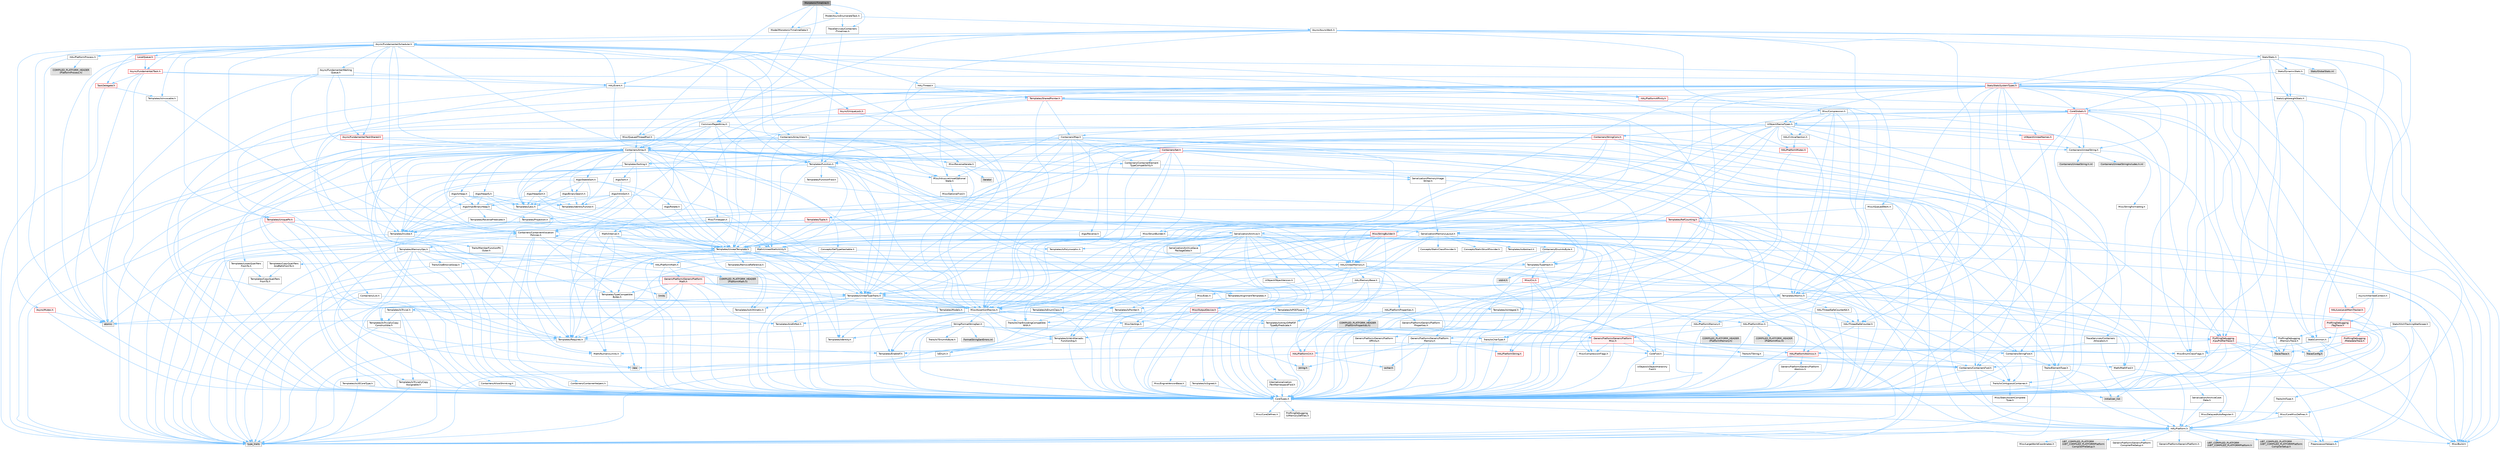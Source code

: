 digraph "MonotonicTimeline.h"
{
 // INTERACTIVE_SVG=YES
 // LATEX_PDF_SIZE
  bgcolor="transparent";
  edge [fontname=Helvetica,fontsize=10,labelfontname=Helvetica,labelfontsize=10];
  node [fontname=Helvetica,fontsize=10,shape=box,height=0.2,width=0.4];
  Node1 [id="Node000001",label="MonotonicTimeline.h",height=0.2,width=0.4,color="gray40", fillcolor="grey60", style="filled", fontcolor="black",tooltip=" "];
  Node1 -> Node2 [id="edge1_Node000001_Node000002",color="steelblue1",style="solid",tooltip=" "];
  Node2 [id="Node000002",label="Misc/QueuedThreadPool.h",height=0.2,width=0.4,color="grey40", fillcolor="white", style="filled",URL="$d9/d3b/QueuedThreadPool_8h.html",tooltip=" "];
  Node2 -> Node3 [id="edge2_Node000002_Node000003",color="steelblue1",style="solid",tooltip=" "];
  Node3 [id="Node000003",label="CoreTypes.h",height=0.2,width=0.4,color="grey40", fillcolor="white", style="filled",URL="$dc/dec/CoreTypes_8h.html",tooltip=" "];
  Node3 -> Node4 [id="edge3_Node000003_Node000004",color="steelblue1",style="solid",tooltip=" "];
  Node4 [id="Node000004",label="HAL/Platform.h",height=0.2,width=0.4,color="grey40", fillcolor="white", style="filled",URL="$d9/dd0/Platform_8h.html",tooltip=" "];
  Node4 -> Node5 [id="edge4_Node000004_Node000005",color="steelblue1",style="solid",tooltip=" "];
  Node5 [id="Node000005",label="Misc/Build.h",height=0.2,width=0.4,color="grey40", fillcolor="white", style="filled",URL="$d3/dbb/Build_8h.html",tooltip=" "];
  Node4 -> Node6 [id="edge5_Node000004_Node000006",color="steelblue1",style="solid",tooltip=" "];
  Node6 [id="Node000006",label="Misc/LargeWorldCoordinates.h",height=0.2,width=0.4,color="grey40", fillcolor="white", style="filled",URL="$d2/dcb/LargeWorldCoordinates_8h.html",tooltip=" "];
  Node4 -> Node7 [id="edge6_Node000004_Node000007",color="steelblue1",style="solid",tooltip=" "];
  Node7 [id="Node000007",label="type_traits",height=0.2,width=0.4,color="grey60", fillcolor="#E0E0E0", style="filled",tooltip=" "];
  Node4 -> Node8 [id="edge7_Node000004_Node000008",color="steelblue1",style="solid",tooltip=" "];
  Node8 [id="Node000008",label="PreprocessorHelpers.h",height=0.2,width=0.4,color="grey40", fillcolor="white", style="filled",URL="$db/ddb/PreprocessorHelpers_8h.html",tooltip=" "];
  Node4 -> Node9 [id="edge8_Node000004_Node000009",color="steelblue1",style="solid",tooltip=" "];
  Node9 [id="Node000009",label="UBT_COMPILED_PLATFORM\l/UBT_COMPILED_PLATFORMPlatform\lCompilerPreSetup.h",height=0.2,width=0.4,color="grey60", fillcolor="#E0E0E0", style="filled",tooltip=" "];
  Node4 -> Node10 [id="edge9_Node000004_Node000010",color="steelblue1",style="solid",tooltip=" "];
  Node10 [id="Node000010",label="GenericPlatform/GenericPlatform\lCompilerPreSetup.h",height=0.2,width=0.4,color="grey40", fillcolor="white", style="filled",URL="$d9/dc8/GenericPlatformCompilerPreSetup_8h.html",tooltip=" "];
  Node4 -> Node11 [id="edge10_Node000004_Node000011",color="steelblue1",style="solid",tooltip=" "];
  Node11 [id="Node000011",label="GenericPlatform/GenericPlatform.h",height=0.2,width=0.4,color="grey40", fillcolor="white", style="filled",URL="$d6/d84/GenericPlatform_8h.html",tooltip=" "];
  Node4 -> Node12 [id="edge11_Node000004_Node000012",color="steelblue1",style="solid",tooltip=" "];
  Node12 [id="Node000012",label="UBT_COMPILED_PLATFORM\l/UBT_COMPILED_PLATFORMPlatform.h",height=0.2,width=0.4,color="grey60", fillcolor="#E0E0E0", style="filled",tooltip=" "];
  Node4 -> Node13 [id="edge12_Node000004_Node000013",color="steelblue1",style="solid",tooltip=" "];
  Node13 [id="Node000013",label="UBT_COMPILED_PLATFORM\l/UBT_COMPILED_PLATFORMPlatform\lCompilerSetup.h",height=0.2,width=0.4,color="grey60", fillcolor="#E0E0E0", style="filled",tooltip=" "];
  Node3 -> Node14 [id="edge13_Node000003_Node000014",color="steelblue1",style="solid",tooltip=" "];
  Node14 [id="Node000014",label="ProfilingDebugging\l/UMemoryDefines.h",height=0.2,width=0.4,color="grey40", fillcolor="white", style="filled",URL="$d2/da2/UMemoryDefines_8h.html",tooltip=" "];
  Node3 -> Node15 [id="edge14_Node000003_Node000015",color="steelblue1",style="solid",tooltip=" "];
  Node15 [id="Node000015",label="Misc/CoreMiscDefines.h",height=0.2,width=0.4,color="grey40", fillcolor="white", style="filled",URL="$da/d38/CoreMiscDefines_8h.html",tooltip=" "];
  Node15 -> Node4 [id="edge15_Node000015_Node000004",color="steelblue1",style="solid",tooltip=" "];
  Node15 -> Node8 [id="edge16_Node000015_Node000008",color="steelblue1",style="solid",tooltip=" "];
  Node3 -> Node16 [id="edge17_Node000003_Node000016",color="steelblue1",style="solid",tooltip=" "];
  Node16 [id="Node000016",label="Misc/CoreDefines.h",height=0.2,width=0.4,color="grey40", fillcolor="white", style="filled",URL="$d3/dd2/CoreDefines_8h.html",tooltip=" "];
  Node2 -> Node17 [id="edge18_Node000002_Node000017",color="steelblue1",style="solid",tooltip=" "];
  Node17 [id="Node000017",label="Containers/Array.h",height=0.2,width=0.4,color="grey40", fillcolor="white", style="filled",URL="$df/dd0/Array_8h.html",tooltip=" "];
  Node17 -> Node3 [id="edge19_Node000017_Node000003",color="steelblue1",style="solid",tooltip=" "];
  Node17 -> Node18 [id="edge20_Node000017_Node000018",color="steelblue1",style="solid",tooltip=" "];
  Node18 [id="Node000018",label="Misc/AssertionMacros.h",height=0.2,width=0.4,color="grey40", fillcolor="white", style="filled",URL="$d0/dfa/AssertionMacros_8h.html",tooltip=" "];
  Node18 -> Node3 [id="edge21_Node000018_Node000003",color="steelblue1",style="solid",tooltip=" "];
  Node18 -> Node4 [id="edge22_Node000018_Node000004",color="steelblue1",style="solid",tooltip=" "];
  Node18 -> Node19 [id="edge23_Node000018_Node000019",color="steelblue1",style="solid",tooltip=" "];
  Node19 [id="Node000019",label="HAL/PlatformMisc.h",height=0.2,width=0.4,color="grey40", fillcolor="white", style="filled",URL="$d0/df5/PlatformMisc_8h.html",tooltip=" "];
  Node19 -> Node3 [id="edge24_Node000019_Node000003",color="steelblue1",style="solid",tooltip=" "];
  Node19 -> Node20 [id="edge25_Node000019_Node000020",color="steelblue1",style="solid",tooltip=" "];
  Node20 [id="Node000020",label="GenericPlatform/GenericPlatform\lMisc.h",height=0.2,width=0.4,color="red", fillcolor="#FFF0F0", style="filled",URL="$db/d9a/GenericPlatformMisc_8h.html",tooltip=" "];
  Node20 -> Node21 [id="edge26_Node000020_Node000021",color="steelblue1",style="solid",tooltip=" "];
  Node21 [id="Node000021",label="Containers/StringFwd.h",height=0.2,width=0.4,color="grey40", fillcolor="white", style="filled",URL="$df/d37/StringFwd_8h.html",tooltip=" "];
  Node21 -> Node3 [id="edge27_Node000021_Node000003",color="steelblue1",style="solid",tooltip=" "];
  Node21 -> Node22 [id="edge28_Node000021_Node000022",color="steelblue1",style="solid",tooltip=" "];
  Node22 [id="Node000022",label="Traits/ElementType.h",height=0.2,width=0.4,color="grey40", fillcolor="white", style="filled",URL="$d5/d4f/ElementType_8h.html",tooltip=" "];
  Node22 -> Node4 [id="edge29_Node000022_Node000004",color="steelblue1",style="solid",tooltip=" "];
  Node22 -> Node23 [id="edge30_Node000022_Node000023",color="steelblue1",style="solid",tooltip=" "];
  Node23 [id="Node000023",label="initializer_list",height=0.2,width=0.4,color="grey60", fillcolor="#E0E0E0", style="filled",tooltip=" "];
  Node22 -> Node7 [id="edge31_Node000022_Node000007",color="steelblue1",style="solid",tooltip=" "];
  Node21 -> Node24 [id="edge32_Node000021_Node000024",color="steelblue1",style="solid",tooltip=" "];
  Node24 [id="Node000024",label="Traits/IsContiguousContainer.h",height=0.2,width=0.4,color="grey40", fillcolor="white", style="filled",URL="$d5/d3c/IsContiguousContainer_8h.html",tooltip=" "];
  Node24 -> Node3 [id="edge33_Node000024_Node000003",color="steelblue1",style="solid",tooltip=" "];
  Node24 -> Node25 [id="edge34_Node000024_Node000025",color="steelblue1",style="solid",tooltip=" "];
  Node25 [id="Node000025",label="Misc/StaticAssertComplete\lType.h",height=0.2,width=0.4,color="grey40", fillcolor="white", style="filled",URL="$d5/d4e/StaticAssertCompleteType_8h.html",tooltip=" "];
  Node24 -> Node23 [id="edge35_Node000024_Node000023",color="steelblue1",style="solid",tooltip=" "];
  Node20 -> Node26 [id="edge36_Node000020_Node000026",color="steelblue1",style="solid",tooltip=" "];
  Node26 [id="Node000026",label="CoreFwd.h",height=0.2,width=0.4,color="grey40", fillcolor="white", style="filled",URL="$d1/d1e/CoreFwd_8h.html",tooltip=" "];
  Node26 -> Node3 [id="edge37_Node000026_Node000003",color="steelblue1",style="solid",tooltip=" "];
  Node26 -> Node27 [id="edge38_Node000026_Node000027",color="steelblue1",style="solid",tooltip=" "];
  Node27 [id="Node000027",label="Containers/ContainersFwd.h",height=0.2,width=0.4,color="grey40", fillcolor="white", style="filled",URL="$d4/d0a/ContainersFwd_8h.html",tooltip=" "];
  Node27 -> Node4 [id="edge39_Node000027_Node000004",color="steelblue1",style="solid",tooltip=" "];
  Node27 -> Node3 [id="edge40_Node000027_Node000003",color="steelblue1",style="solid",tooltip=" "];
  Node27 -> Node24 [id="edge41_Node000027_Node000024",color="steelblue1",style="solid",tooltip=" "];
  Node26 -> Node28 [id="edge42_Node000026_Node000028",color="steelblue1",style="solid",tooltip=" "];
  Node28 [id="Node000028",label="Math/MathFwd.h",height=0.2,width=0.4,color="grey40", fillcolor="white", style="filled",URL="$d2/d10/MathFwd_8h.html",tooltip=" "];
  Node28 -> Node4 [id="edge43_Node000028_Node000004",color="steelblue1",style="solid",tooltip=" "];
  Node26 -> Node29 [id="edge44_Node000026_Node000029",color="steelblue1",style="solid",tooltip=" "];
  Node29 [id="Node000029",label="UObject/UObjectHierarchy\lFwd.h",height=0.2,width=0.4,color="grey40", fillcolor="white", style="filled",URL="$d3/d13/UObjectHierarchyFwd_8h.html",tooltip=" "];
  Node20 -> Node3 [id="edge45_Node000020_Node000003",color="steelblue1",style="solid",tooltip=" "];
  Node20 -> Node31 [id="edge46_Node000020_Node000031",color="steelblue1",style="solid",tooltip=" "];
  Node31 [id="Node000031",label="HAL/PlatformCrt.h",height=0.2,width=0.4,color="red", fillcolor="#FFF0F0", style="filled",URL="$d8/d75/PlatformCrt_8h.html",tooltip=" "];
  Node31 -> Node32 [id="edge47_Node000031_Node000032",color="steelblue1",style="solid",tooltip=" "];
  Node32 [id="Node000032",label="new",height=0.2,width=0.4,color="grey60", fillcolor="#E0E0E0", style="filled",tooltip=" "];
  Node31 -> Node33 [id="edge48_Node000031_Node000033",color="steelblue1",style="solid",tooltip=" "];
  Node33 [id="Node000033",label="wchar.h",height=0.2,width=0.4,color="grey60", fillcolor="#E0E0E0", style="filled",tooltip=" "];
  Node31 -> Node40 [id="edge49_Node000031_Node000040",color="steelblue1",style="solid",tooltip=" "];
  Node40 [id="Node000040",label="string.h",height=0.2,width=0.4,color="grey60", fillcolor="#E0E0E0", style="filled",tooltip=" "];
  Node20 -> Node41 [id="edge50_Node000020_Node000041",color="steelblue1",style="solid",tooltip=" "];
  Node41 [id="Node000041",label="Math/NumericLimits.h",height=0.2,width=0.4,color="grey40", fillcolor="white", style="filled",URL="$df/d1b/NumericLimits_8h.html",tooltip=" "];
  Node41 -> Node3 [id="edge51_Node000041_Node000003",color="steelblue1",style="solid",tooltip=" "];
  Node20 -> Node42 [id="edge52_Node000020_Node000042",color="steelblue1",style="solid",tooltip=" "];
  Node42 [id="Node000042",label="Misc/CompressionFlags.h",height=0.2,width=0.4,color="grey40", fillcolor="white", style="filled",URL="$d9/d76/CompressionFlags_8h.html",tooltip=" "];
  Node20 -> Node43 [id="edge53_Node000020_Node000043",color="steelblue1",style="solid",tooltip=" "];
  Node43 [id="Node000043",label="Misc/EnumClassFlags.h",height=0.2,width=0.4,color="grey40", fillcolor="white", style="filled",URL="$d8/de7/EnumClassFlags_8h.html",tooltip=" "];
  Node19 -> Node46 [id="edge54_Node000019_Node000046",color="steelblue1",style="solid",tooltip=" "];
  Node46 [id="Node000046",label="COMPILED_PLATFORM_HEADER\l(PlatformMisc.h)",height=0.2,width=0.4,color="grey60", fillcolor="#E0E0E0", style="filled",tooltip=" "];
  Node19 -> Node47 [id="edge55_Node000019_Node000047",color="steelblue1",style="solid",tooltip=" "];
  Node47 [id="Node000047",label="ProfilingDebugging\l/CpuProfilerTrace.h",height=0.2,width=0.4,color="red", fillcolor="#FFF0F0", style="filled",URL="$da/dcb/CpuProfilerTrace_8h.html",tooltip=" "];
  Node47 -> Node3 [id="edge56_Node000047_Node000003",color="steelblue1",style="solid",tooltip=" "];
  Node47 -> Node27 [id="edge57_Node000047_Node000027",color="steelblue1",style="solid",tooltip=" "];
  Node47 -> Node48 [id="edge58_Node000047_Node000048",color="steelblue1",style="solid",tooltip=" "];
  Node48 [id="Node000048",label="HAL/PlatformAtomics.h",height=0.2,width=0.4,color="red", fillcolor="#FFF0F0", style="filled",URL="$d3/d36/PlatformAtomics_8h.html",tooltip=" "];
  Node48 -> Node3 [id="edge59_Node000048_Node000003",color="steelblue1",style="solid",tooltip=" "];
  Node48 -> Node49 [id="edge60_Node000048_Node000049",color="steelblue1",style="solid",tooltip=" "];
  Node49 [id="Node000049",label="GenericPlatform/GenericPlatform\lAtomics.h",height=0.2,width=0.4,color="grey40", fillcolor="white", style="filled",URL="$da/d72/GenericPlatformAtomics_8h.html",tooltip=" "];
  Node49 -> Node3 [id="edge61_Node000049_Node000003",color="steelblue1",style="solid",tooltip=" "];
  Node47 -> Node8 [id="edge62_Node000047_Node000008",color="steelblue1",style="solid",tooltip=" "];
  Node47 -> Node5 [id="edge63_Node000047_Node000005",color="steelblue1",style="solid",tooltip=" "];
  Node47 -> Node51 [id="edge64_Node000047_Node000051",color="steelblue1",style="solid",tooltip=" "];
  Node51 [id="Node000051",label="Trace/Config.h",height=0.2,width=0.4,color="grey60", fillcolor="#E0E0E0", style="filled",tooltip=" "];
  Node47 -> Node54 [id="edge65_Node000047_Node000054",color="steelblue1",style="solid",tooltip=" "];
  Node54 [id="Node000054",label="Trace/Trace.h",height=0.2,width=0.4,color="grey60", fillcolor="#E0E0E0", style="filled",tooltip=" "];
  Node18 -> Node8 [id="edge66_Node000018_Node000008",color="steelblue1",style="solid",tooltip=" "];
  Node18 -> Node55 [id="edge67_Node000018_Node000055",color="steelblue1",style="solid",tooltip=" "];
  Node55 [id="Node000055",label="Templates/EnableIf.h",height=0.2,width=0.4,color="grey40", fillcolor="white", style="filled",URL="$d7/d60/EnableIf_8h.html",tooltip=" "];
  Node55 -> Node3 [id="edge68_Node000055_Node000003",color="steelblue1",style="solid",tooltip=" "];
  Node18 -> Node56 [id="edge69_Node000018_Node000056",color="steelblue1",style="solid",tooltip=" "];
  Node56 [id="Node000056",label="Templates/IsArrayOrRefOf\lTypeByPredicate.h",height=0.2,width=0.4,color="grey40", fillcolor="white", style="filled",URL="$d6/da1/IsArrayOrRefOfTypeByPredicate_8h.html",tooltip=" "];
  Node56 -> Node3 [id="edge70_Node000056_Node000003",color="steelblue1",style="solid",tooltip=" "];
  Node18 -> Node57 [id="edge71_Node000018_Node000057",color="steelblue1",style="solid",tooltip=" "];
  Node57 [id="Node000057",label="Templates/IsValidVariadic\lFunctionArg.h",height=0.2,width=0.4,color="grey40", fillcolor="white", style="filled",URL="$d0/dc8/IsValidVariadicFunctionArg_8h.html",tooltip=" "];
  Node57 -> Node3 [id="edge72_Node000057_Node000003",color="steelblue1",style="solid",tooltip=" "];
  Node57 -> Node58 [id="edge73_Node000057_Node000058",color="steelblue1",style="solid",tooltip=" "];
  Node58 [id="Node000058",label="IsEnum.h",height=0.2,width=0.4,color="grey40", fillcolor="white", style="filled",URL="$d4/de5/IsEnum_8h.html",tooltip=" "];
  Node57 -> Node7 [id="edge74_Node000057_Node000007",color="steelblue1",style="solid",tooltip=" "];
  Node18 -> Node59 [id="edge75_Node000018_Node000059",color="steelblue1",style="solid",tooltip=" "];
  Node59 [id="Node000059",label="Traits/IsCharEncodingCompatible\lWith.h",height=0.2,width=0.4,color="grey40", fillcolor="white", style="filled",URL="$df/dd1/IsCharEncodingCompatibleWith_8h.html",tooltip=" "];
  Node59 -> Node7 [id="edge76_Node000059_Node000007",color="steelblue1",style="solid",tooltip=" "];
  Node59 -> Node60 [id="edge77_Node000059_Node000060",color="steelblue1",style="solid",tooltip=" "];
  Node60 [id="Node000060",label="Traits/IsCharType.h",height=0.2,width=0.4,color="grey40", fillcolor="white", style="filled",URL="$db/d51/IsCharType_8h.html",tooltip=" "];
  Node60 -> Node3 [id="edge78_Node000060_Node000003",color="steelblue1",style="solid",tooltip=" "];
  Node18 -> Node61 [id="edge79_Node000018_Node000061",color="steelblue1",style="solid",tooltip=" "];
  Node61 [id="Node000061",label="Misc/VarArgs.h",height=0.2,width=0.4,color="grey40", fillcolor="white", style="filled",URL="$d5/d6f/VarArgs_8h.html",tooltip=" "];
  Node61 -> Node3 [id="edge80_Node000061_Node000003",color="steelblue1",style="solid",tooltip=" "];
  Node18 -> Node62 [id="edge81_Node000018_Node000062",color="steelblue1",style="solid",tooltip=" "];
  Node62 [id="Node000062",label="String/FormatStringSan.h",height=0.2,width=0.4,color="grey40", fillcolor="white", style="filled",URL="$d3/d8b/FormatStringSan_8h.html",tooltip=" "];
  Node62 -> Node7 [id="edge82_Node000062_Node000007",color="steelblue1",style="solid",tooltip=" "];
  Node62 -> Node3 [id="edge83_Node000062_Node000003",color="steelblue1",style="solid",tooltip=" "];
  Node62 -> Node63 [id="edge84_Node000062_Node000063",color="steelblue1",style="solid",tooltip=" "];
  Node63 [id="Node000063",label="Templates/Requires.h",height=0.2,width=0.4,color="grey40", fillcolor="white", style="filled",URL="$dc/d96/Requires_8h.html",tooltip=" "];
  Node63 -> Node55 [id="edge85_Node000063_Node000055",color="steelblue1",style="solid",tooltip=" "];
  Node63 -> Node7 [id="edge86_Node000063_Node000007",color="steelblue1",style="solid",tooltip=" "];
  Node62 -> Node64 [id="edge87_Node000062_Node000064",color="steelblue1",style="solid",tooltip=" "];
  Node64 [id="Node000064",label="Templates/Identity.h",height=0.2,width=0.4,color="grey40", fillcolor="white", style="filled",URL="$d0/dd5/Identity_8h.html",tooltip=" "];
  Node62 -> Node57 [id="edge88_Node000062_Node000057",color="steelblue1",style="solid",tooltip=" "];
  Node62 -> Node60 [id="edge89_Node000062_Node000060",color="steelblue1",style="solid",tooltip=" "];
  Node62 -> Node65 [id="edge90_Node000062_Node000065",color="steelblue1",style="solid",tooltip=" "];
  Node65 [id="Node000065",label="Traits/IsTEnumAsByte.h",height=0.2,width=0.4,color="grey40", fillcolor="white", style="filled",URL="$d1/de6/IsTEnumAsByte_8h.html",tooltip=" "];
  Node62 -> Node66 [id="edge91_Node000062_Node000066",color="steelblue1",style="solid",tooltip=" "];
  Node66 [id="Node000066",label="Traits/IsTString.h",height=0.2,width=0.4,color="grey40", fillcolor="white", style="filled",URL="$d0/df8/IsTString_8h.html",tooltip=" "];
  Node66 -> Node27 [id="edge92_Node000066_Node000027",color="steelblue1",style="solid",tooltip=" "];
  Node62 -> Node27 [id="edge93_Node000062_Node000027",color="steelblue1",style="solid",tooltip=" "];
  Node62 -> Node67 [id="edge94_Node000062_Node000067",color="steelblue1",style="solid",tooltip=" "];
  Node67 [id="Node000067",label="FormatStringSanErrors.inl",height=0.2,width=0.4,color="grey60", fillcolor="#E0E0E0", style="filled",tooltip=" "];
  Node18 -> Node68 [id="edge95_Node000018_Node000068",color="steelblue1",style="solid",tooltip=" "];
  Node68 [id="Node000068",label="atomic",height=0.2,width=0.4,color="grey60", fillcolor="#E0E0E0", style="filled",tooltip=" "];
  Node17 -> Node69 [id="edge96_Node000017_Node000069",color="steelblue1",style="solid",tooltip=" "];
  Node69 [id="Node000069",label="Misc/IntrusiveUnsetOptional\lState.h",height=0.2,width=0.4,color="grey40", fillcolor="white", style="filled",URL="$d2/d0a/IntrusiveUnsetOptionalState_8h.html",tooltip=" "];
  Node69 -> Node70 [id="edge97_Node000069_Node000070",color="steelblue1",style="solid",tooltip=" "];
  Node70 [id="Node000070",label="Misc/OptionalFwd.h",height=0.2,width=0.4,color="grey40", fillcolor="white", style="filled",URL="$dc/d50/OptionalFwd_8h.html",tooltip=" "];
  Node17 -> Node71 [id="edge98_Node000017_Node000071",color="steelblue1",style="solid",tooltip=" "];
  Node71 [id="Node000071",label="Misc/ReverseIterate.h",height=0.2,width=0.4,color="grey40", fillcolor="white", style="filled",URL="$db/de3/ReverseIterate_8h.html",tooltip=" "];
  Node71 -> Node4 [id="edge99_Node000071_Node000004",color="steelblue1",style="solid",tooltip=" "];
  Node71 -> Node72 [id="edge100_Node000071_Node000072",color="steelblue1",style="solid",tooltip=" "];
  Node72 [id="Node000072",label="iterator",height=0.2,width=0.4,color="grey60", fillcolor="#E0E0E0", style="filled",tooltip=" "];
  Node17 -> Node73 [id="edge101_Node000017_Node000073",color="steelblue1",style="solid",tooltip=" "];
  Node73 [id="Node000073",label="HAL/UnrealMemory.h",height=0.2,width=0.4,color="grey40", fillcolor="white", style="filled",URL="$d9/d96/UnrealMemory_8h.html",tooltip=" "];
  Node73 -> Node3 [id="edge102_Node000073_Node000003",color="steelblue1",style="solid",tooltip=" "];
  Node73 -> Node74 [id="edge103_Node000073_Node000074",color="steelblue1",style="solid",tooltip=" "];
  Node74 [id="Node000074",label="GenericPlatform/GenericPlatform\lMemory.h",height=0.2,width=0.4,color="grey40", fillcolor="white", style="filled",URL="$dd/d22/GenericPlatformMemory_8h.html",tooltip=" "];
  Node74 -> Node26 [id="edge104_Node000074_Node000026",color="steelblue1",style="solid",tooltip=" "];
  Node74 -> Node3 [id="edge105_Node000074_Node000003",color="steelblue1",style="solid",tooltip=" "];
  Node74 -> Node75 [id="edge106_Node000074_Node000075",color="steelblue1",style="solid",tooltip=" "];
  Node75 [id="Node000075",label="HAL/PlatformString.h",height=0.2,width=0.4,color="red", fillcolor="#FFF0F0", style="filled",URL="$db/db5/PlatformString_8h.html",tooltip=" "];
  Node75 -> Node3 [id="edge107_Node000075_Node000003",color="steelblue1",style="solid",tooltip=" "];
  Node74 -> Node40 [id="edge108_Node000074_Node000040",color="steelblue1",style="solid",tooltip=" "];
  Node74 -> Node33 [id="edge109_Node000074_Node000033",color="steelblue1",style="solid",tooltip=" "];
  Node73 -> Node77 [id="edge110_Node000073_Node000077",color="steelblue1",style="solid",tooltip=" "];
  Node77 [id="Node000077",label="HAL/MemoryBase.h",height=0.2,width=0.4,color="grey40", fillcolor="white", style="filled",URL="$d6/d9f/MemoryBase_8h.html",tooltip=" "];
  Node77 -> Node3 [id="edge111_Node000077_Node000003",color="steelblue1",style="solid",tooltip=" "];
  Node77 -> Node48 [id="edge112_Node000077_Node000048",color="steelblue1",style="solid",tooltip=" "];
  Node77 -> Node31 [id="edge113_Node000077_Node000031",color="steelblue1",style="solid",tooltip=" "];
  Node77 -> Node78 [id="edge114_Node000077_Node000078",color="steelblue1",style="solid",tooltip=" "];
  Node78 [id="Node000078",label="Misc/Exec.h",height=0.2,width=0.4,color="grey40", fillcolor="white", style="filled",URL="$de/ddb/Exec_8h.html",tooltip=" "];
  Node78 -> Node3 [id="edge115_Node000078_Node000003",color="steelblue1",style="solid",tooltip=" "];
  Node78 -> Node18 [id="edge116_Node000078_Node000018",color="steelblue1",style="solid",tooltip=" "];
  Node77 -> Node79 [id="edge117_Node000077_Node000079",color="steelblue1",style="solid",tooltip=" "];
  Node79 [id="Node000079",label="Misc/OutputDevice.h",height=0.2,width=0.4,color="red", fillcolor="#FFF0F0", style="filled",URL="$d7/d32/OutputDevice_8h.html",tooltip=" "];
  Node79 -> Node26 [id="edge118_Node000079_Node000026",color="steelblue1",style="solid",tooltip=" "];
  Node79 -> Node3 [id="edge119_Node000079_Node000003",color="steelblue1",style="solid",tooltip=" "];
  Node79 -> Node61 [id="edge120_Node000079_Node000061",color="steelblue1",style="solid",tooltip=" "];
  Node79 -> Node56 [id="edge121_Node000079_Node000056",color="steelblue1",style="solid",tooltip=" "];
  Node79 -> Node57 [id="edge122_Node000079_Node000057",color="steelblue1",style="solid",tooltip=" "];
  Node79 -> Node59 [id="edge123_Node000079_Node000059",color="steelblue1",style="solid",tooltip=" "];
  Node77 -> Node81 [id="edge124_Node000077_Node000081",color="steelblue1",style="solid",tooltip=" "];
  Node81 [id="Node000081",label="Templates/Atomic.h",height=0.2,width=0.4,color="grey40", fillcolor="white", style="filled",URL="$d3/d91/Atomic_8h.html",tooltip=" "];
  Node81 -> Node82 [id="edge125_Node000081_Node000082",color="steelblue1",style="solid",tooltip=" "];
  Node82 [id="Node000082",label="HAL/ThreadSafeCounter.h",height=0.2,width=0.4,color="grey40", fillcolor="white", style="filled",URL="$dc/dc9/ThreadSafeCounter_8h.html",tooltip=" "];
  Node82 -> Node3 [id="edge126_Node000082_Node000003",color="steelblue1",style="solid",tooltip=" "];
  Node82 -> Node48 [id="edge127_Node000082_Node000048",color="steelblue1",style="solid",tooltip=" "];
  Node81 -> Node83 [id="edge128_Node000081_Node000083",color="steelblue1",style="solid",tooltip=" "];
  Node83 [id="Node000083",label="HAL/ThreadSafeCounter64.h",height=0.2,width=0.4,color="grey40", fillcolor="white", style="filled",URL="$d0/d12/ThreadSafeCounter64_8h.html",tooltip=" "];
  Node83 -> Node3 [id="edge129_Node000083_Node000003",color="steelblue1",style="solid",tooltip=" "];
  Node83 -> Node82 [id="edge130_Node000083_Node000082",color="steelblue1",style="solid",tooltip=" "];
  Node81 -> Node84 [id="edge131_Node000081_Node000084",color="steelblue1",style="solid",tooltip=" "];
  Node84 [id="Node000084",label="Templates/IsIntegral.h",height=0.2,width=0.4,color="grey40", fillcolor="white", style="filled",URL="$da/d64/IsIntegral_8h.html",tooltip=" "];
  Node84 -> Node3 [id="edge132_Node000084_Node000003",color="steelblue1",style="solid",tooltip=" "];
  Node81 -> Node85 [id="edge133_Node000081_Node000085",color="steelblue1",style="solid",tooltip=" "];
  Node85 [id="Node000085",label="Templates/IsTrivial.h",height=0.2,width=0.4,color="grey40", fillcolor="white", style="filled",URL="$da/d4c/IsTrivial_8h.html",tooltip=" "];
  Node85 -> Node86 [id="edge134_Node000085_Node000086",color="steelblue1",style="solid",tooltip=" "];
  Node86 [id="Node000086",label="Templates/AndOrNot.h",height=0.2,width=0.4,color="grey40", fillcolor="white", style="filled",URL="$db/d0a/AndOrNot_8h.html",tooltip=" "];
  Node86 -> Node3 [id="edge135_Node000086_Node000003",color="steelblue1",style="solid",tooltip=" "];
  Node85 -> Node87 [id="edge136_Node000085_Node000087",color="steelblue1",style="solid",tooltip=" "];
  Node87 [id="Node000087",label="Templates/IsTriviallyCopy\lConstructible.h",height=0.2,width=0.4,color="grey40", fillcolor="white", style="filled",URL="$d3/d78/IsTriviallyCopyConstructible_8h.html",tooltip=" "];
  Node87 -> Node3 [id="edge137_Node000087_Node000003",color="steelblue1",style="solid",tooltip=" "];
  Node87 -> Node7 [id="edge138_Node000087_Node000007",color="steelblue1",style="solid",tooltip=" "];
  Node85 -> Node88 [id="edge139_Node000085_Node000088",color="steelblue1",style="solid",tooltip=" "];
  Node88 [id="Node000088",label="Templates/IsTriviallyCopy\lAssignable.h",height=0.2,width=0.4,color="grey40", fillcolor="white", style="filled",URL="$d2/df2/IsTriviallyCopyAssignable_8h.html",tooltip=" "];
  Node88 -> Node3 [id="edge140_Node000088_Node000003",color="steelblue1",style="solid",tooltip=" "];
  Node88 -> Node7 [id="edge141_Node000088_Node000007",color="steelblue1",style="solid",tooltip=" "];
  Node85 -> Node7 [id="edge142_Node000085_Node000007",color="steelblue1",style="solid",tooltip=" "];
  Node81 -> Node89 [id="edge143_Node000081_Node000089",color="steelblue1",style="solid",tooltip=" "];
  Node89 [id="Node000089",label="Traits/IntType.h",height=0.2,width=0.4,color="grey40", fillcolor="white", style="filled",URL="$d7/deb/IntType_8h.html",tooltip=" "];
  Node89 -> Node4 [id="edge144_Node000089_Node000004",color="steelblue1",style="solid",tooltip=" "];
  Node81 -> Node68 [id="edge145_Node000081_Node000068",color="steelblue1",style="solid",tooltip=" "];
  Node73 -> Node90 [id="edge146_Node000073_Node000090",color="steelblue1",style="solid",tooltip=" "];
  Node90 [id="Node000090",label="HAL/PlatformMemory.h",height=0.2,width=0.4,color="grey40", fillcolor="white", style="filled",URL="$de/d68/PlatformMemory_8h.html",tooltip=" "];
  Node90 -> Node3 [id="edge147_Node000090_Node000003",color="steelblue1",style="solid",tooltip=" "];
  Node90 -> Node74 [id="edge148_Node000090_Node000074",color="steelblue1",style="solid",tooltip=" "];
  Node90 -> Node91 [id="edge149_Node000090_Node000091",color="steelblue1",style="solid",tooltip=" "];
  Node91 [id="Node000091",label="COMPILED_PLATFORM_HEADER\l(PlatformMemory.h)",height=0.2,width=0.4,color="grey60", fillcolor="#E0E0E0", style="filled",tooltip=" "];
  Node73 -> Node92 [id="edge150_Node000073_Node000092",color="steelblue1",style="solid",tooltip=" "];
  Node92 [id="Node000092",label="ProfilingDebugging\l/MemoryTrace.h",height=0.2,width=0.4,color="grey40", fillcolor="white", style="filled",URL="$da/dd7/MemoryTrace_8h.html",tooltip=" "];
  Node92 -> Node4 [id="edge151_Node000092_Node000004",color="steelblue1",style="solid",tooltip=" "];
  Node92 -> Node43 [id="edge152_Node000092_Node000043",color="steelblue1",style="solid",tooltip=" "];
  Node92 -> Node51 [id="edge153_Node000092_Node000051",color="steelblue1",style="solid",tooltip=" "];
  Node92 -> Node54 [id="edge154_Node000092_Node000054",color="steelblue1",style="solid",tooltip=" "];
  Node73 -> Node93 [id="edge155_Node000073_Node000093",color="steelblue1",style="solid",tooltip=" "];
  Node93 [id="Node000093",label="Templates/IsPointer.h",height=0.2,width=0.4,color="grey40", fillcolor="white", style="filled",URL="$d7/d05/IsPointer_8h.html",tooltip=" "];
  Node93 -> Node3 [id="edge156_Node000093_Node000003",color="steelblue1",style="solid",tooltip=" "];
  Node17 -> Node94 [id="edge157_Node000017_Node000094",color="steelblue1",style="solid",tooltip=" "];
  Node94 [id="Node000094",label="Templates/UnrealTypeTraits.h",height=0.2,width=0.4,color="grey40", fillcolor="white", style="filled",URL="$d2/d2d/UnrealTypeTraits_8h.html",tooltip=" "];
  Node94 -> Node3 [id="edge158_Node000094_Node000003",color="steelblue1",style="solid",tooltip=" "];
  Node94 -> Node93 [id="edge159_Node000094_Node000093",color="steelblue1",style="solid",tooltip=" "];
  Node94 -> Node18 [id="edge160_Node000094_Node000018",color="steelblue1",style="solid",tooltip=" "];
  Node94 -> Node86 [id="edge161_Node000094_Node000086",color="steelblue1",style="solid",tooltip=" "];
  Node94 -> Node55 [id="edge162_Node000094_Node000055",color="steelblue1",style="solid",tooltip=" "];
  Node94 -> Node95 [id="edge163_Node000094_Node000095",color="steelblue1",style="solid",tooltip=" "];
  Node95 [id="Node000095",label="Templates/IsArithmetic.h",height=0.2,width=0.4,color="grey40", fillcolor="white", style="filled",URL="$d2/d5d/IsArithmetic_8h.html",tooltip=" "];
  Node95 -> Node3 [id="edge164_Node000095_Node000003",color="steelblue1",style="solid",tooltip=" "];
  Node94 -> Node58 [id="edge165_Node000094_Node000058",color="steelblue1",style="solid",tooltip=" "];
  Node94 -> Node96 [id="edge166_Node000094_Node000096",color="steelblue1",style="solid",tooltip=" "];
  Node96 [id="Node000096",label="Templates/Models.h",height=0.2,width=0.4,color="grey40", fillcolor="white", style="filled",URL="$d3/d0c/Models_8h.html",tooltip=" "];
  Node96 -> Node64 [id="edge167_Node000096_Node000064",color="steelblue1",style="solid",tooltip=" "];
  Node94 -> Node97 [id="edge168_Node000094_Node000097",color="steelblue1",style="solid",tooltip=" "];
  Node97 [id="Node000097",label="Templates/IsPODType.h",height=0.2,width=0.4,color="grey40", fillcolor="white", style="filled",URL="$d7/db1/IsPODType_8h.html",tooltip=" "];
  Node97 -> Node3 [id="edge169_Node000097_Node000003",color="steelblue1",style="solid",tooltip=" "];
  Node94 -> Node98 [id="edge170_Node000094_Node000098",color="steelblue1",style="solid",tooltip=" "];
  Node98 [id="Node000098",label="Templates/IsUECoreType.h",height=0.2,width=0.4,color="grey40", fillcolor="white", style="filled",URL="$d1/db8/IsUECoreType_8h.html",tooltip=" "];
  Node98 -> Node3 [id="edge171_Node000098_Node000003",color="steelblue1",style="solid",tooltip=" "];
  Node98 -> Node7 [id="edge172_Node000098_Node000007",color="steelblue1",style="solid",tooltip=" "];
  Node94 -> Node87 [id="edge173_Node000094_Node000087",color="steelblue1",style="solid",tooltip=" "];
  Node17 -> Node99 [id="edge174_Node000017_Node000099",color="steelblue1",style="solid",tooltip=" "];
  Node99 [id="Node000099",label="Templates/UnrealTemplate.h",height=0.2,width=0.4,color="grey40", fillcolor="white", style="filled",URL="$d4/d24/UnrealTemplate_8h.html",tooltip=" "];
  Node99 -> Node3 [id="edge175_Node000099_Node000003",color="steelblue1",style="solid",tooltip=" "];
  Node99 -> Node93 [id="edge176_Node000099_Node000093",color="steelblue1",style="solid",tooltip=" "];
  Node99 -> Node73 [id="edge177_Node000099_Node000073",color="steelblue1",style="solid",tooltip=" "];
  Node99 -> Node100 [id="edge178_Node000099_Node000100",color="steelblue1",style="solid",tooltip=" "];
  Node100 [id="Node000100",label="Templates/CopyQualifiers\lAndRefsFromTo.h",height=0.2,width=0.4,color="grey40", fillcolor="white", style="filled",URL="$d3/db3/CopyQualifiersAndRefsFromTo_8h.html",tooltip=" "];
  Node100 -> Node101 [id="edge179_Node000100_Node000101",color="steelblue1",style="solid",tooltip=" "];
  Node101 [id="Node000101",label="Templates/CopyQualifiers\lFromTo.h",height=0.2,width=0.4,color="grey40", fillcolor="white", style="filled",URL="$d5/db4/CopyQualifiersFromTo_8h.html",tooltip=" "];
  Node99 -> Node94 [id="edge180_Node000099_Node000094",color="steelblue1",style="solid",tooltip=" "];
  Node99 -> Node102 [id="edge181_Node000099_Node000102",color="steelblue1",style="solid",tooltip=" "];
  Node102 [id="Node000102",label="Templates/RemoveReference.h",height=0.2,width=0.4,color="grey40", fillcolor="white", style="filled",URL="$da/dbe/RemoveReference_8h.html",tooltip=" "];
  Node102 -> Node3 [id="edge182_Node000102_Node000003",color="steelblue1",style="solid",tooltip=" "];
  Node99 -> Node63 [id="edge183_Node000099_Node000063",color="steelblue1",style="solid",tooltip=" "];
  Node99 -> Node103 [id="edge184_Node000099_Node000103",color="steelblue1",style="solid",tooltip=" "];
  Node103 [id="Node000103",label="Templates/TypeCompatible\lBytes.h",height=0.2,width=0.4,color="grey40", fillcolor="white", style="filled",URL="$df/d0a/TypeCompatibleBytes_8h.html",tooltip=" "];
  Node103 -> Node3 [id="edge185_Node000103_Node000003",color="steelblue1",style="solid",tooltip=" "];
  Node103 -> Node40 [id="edge186_Node000103_Node000040",color="steelblue1",style="solid",tooltip=" "];
  Node103 -> Node32 [id="edge187_Node000103_Node000032",color="steelblue1",style="solid",tooltip=" "];
  Node103 -> Node7 [id="edge188_Node000103_Node000007",color="steelblue1",style="solid",tooltip=" "];
  Node99 -> Node64 [id="edge189_Node000099_Node000064",color="steelblue1",style="solid",tooltip=" "];
  Node99 -> Node24 [id="edge190_Node000099_Node000024",color="steelblue1",style="solid",tooltip=" "];
  Node99 -> Node104 [id="edge191_Node000099_Node000104",color="steelblue1",style="solid",tooltip=" "];
  Node104 [id="Node000104",label="Traits/UseBitwiseSwap.h",height=0.2,width=0.4,color="grey40", fillcolor="white", style="filled",URL="$db/df3/UseBitwiseSwap_8h.html",tooltip=" "];
  Node104 -> Node3 [id="edge192_Node000104_Node000003",color="steelblue1",style="solid",tooltip=" "];
  Node104 -> Node7 [id="edge193_Node000104_Node000007",color="steelblue1",style="solid",tooltip=" "];
  Node99 -> Node7 [id="edge194_Node000099_Node000007",color="steelblue1",style="solid",tooltip=" "];
  Node17 -> Node105 [id="edge195_Node000017_Node000105",color="steelblue1",style="solid",tooltip=" "];
  Node105 [id="Node000105",label="Containers/AllowShrinking.h",height=0.2,width=0.4,color="grey40", fillcolor="white", style="filled",URL="$d7/d1a/AllowShrinking_8h.html",tooltip=" "];
  Node105 -> Node3 [id="edge196_Node000105_Node000003",color="steelblue1",style="solid",tooltip=" "];
  Node17 -> Node106 [id="edge197_Node000017_Node000106",color="steelblue1",style="solid",tooltip=" "];
  Node106 [id="Node000106",label="Containers/ContainerAllocation\lPolicies.h",height=0.2,width=0.4,color="grey40", fillcolor="white", style="filled",URL="$d7/dff/ContainerAllocationPolicies_8h.html",tooltip=" "];
  Node106 -> Node3 [id="edge198_Node000106_Node000003",color="steelblue1",style="solid",tooltip=" "];
  Node106 -> Node107 [id="edge199_Node000106_Node000107",color="steelblue1",style="solid",tooltip=" "];
  Node107 [id="Node000107",label="Containers/ContainerHelpers.h",height=0.2,width=0.4,color="grey40", fillcolor="white", style="filled",URL="$d7/d33/ContainerHelpers_8h.html",tooltip=" "];
  Node107 -> Node3 [id="edge200_Node000107_Node000003",color="steelblue1",style="solid",tooltip=" "];
  Node106 -> Node106 [id="edge201_Node000106_Node000106",color="steelblue1",style="solid",tooltip=" "];
  Node106 -> Node108 [id="edge202_Node000106_Node000108",color="steelblue1",style="solid",tooltip=" "];
  Node108 [id="Node000108",label="HAL/PlatformMath.h",height=0.2,width=0.4,color="grey40", fillcolor="white", style="filled",URL="$dc/d53/PlatformMath_8h.html",tooltip=" "];
  Node108 -> Node3 [id="edge203_Node000108_Node000003",color="steelblue1",style="solid",tooltip=" "];
  Node108 -> Node109 [id="edge204_Node000108_Node000109",color="steelblue1",style="solid",tooltip=" "];
  Node109 [id="Node000109",label="GenericPlatform/GenericPlatform\lMath.h",height=0.2,width=0.4,color="red", fillcolor="#FFF0F0", style="filled",URL="$d5/d79/GenericPlatformMath_8h.html",tooltip=" "];
  Node109 -> Node3 [id="edge205_Node000109_Node000003",color="steelblue1",style="solid",tooltip=" "];
  Node109 -> Node27 [id="edge206_Node000109_Node000027",color="steelblue1",style="solid",tooltip=" "];
  Node109 -> Node31 [id="edge207_Node000109_Node000031",color="steelblue1",style="solid",tooltip=" "];
  Node109 -> Node86 [id="edge208_Node000109_Node000086",color="steelblue1",style="solid",tooltip=" "];
  Node109 -> Node94 [id="edge209_Node000109_Node000094",color="steelblue1",style="solid",tooltip=" "];
  Node109 -> Node63 [id="edge210_Node000109_Node000063",color="steelblue1",style="solid",tooltip=" "];
  Node109 -> Node103 [id="edge211_Node000109_Node000103",color="steelblue1",style="solid",tooltip=" "];
  Node109 -> Node114 [id="edge212_Node000109_Node000114",color="steelblue1",style="solid",tooltip=" "];
  Node114 [id="Node000114",label="limits",height=0.2,width=0.4,color="grey60", fillcolor="#E0E0E0", style="filled",tooltip=" "];
  Node109 -> Node7 [id="edge213_Node000109_Node000007",color="steelblue1",style="solid",tooltip=" "];
  Node108 -> Node115 [id="edge214_Node000108_Node000115",color="steelblue1",style="solid",tooltip=" "];
  Node115 [id="Node000115",label="COMPILED_PLATFORM_HEADER\l(PlatformMath.h)",height=0.2,width=0.4,color="grey60", fillcolor="#E0E0E0", style="filled",tooltip=" "];
  Node106 -> Node73 [id="edge215_Node000106_Node000073",color="steelblue1",style="solid",tooltip=" "];
  Node106 -> Node41 [id="edge216_Node000106_Node000041",color="steelblue1",style="solid",tooltip=" "];
  Node106 -> Node18 [id="edge217_Node000106_Node000018",color="steelblue1",style="solid",tooltip=" "];
  Node106 -> Node116 [id="edge218_Node000106_Node000116",color="steelblue1",style="solid",tooltip=" "];
  Node116 [id="Node000116",label="Templates/IsPolymorphic.h",height=0.2,width=0.4,color="grey40", fillcolor="white", style="filled",URL="$dc/d20/IsPolymorphic_8h.html",tooltip=" "];
  Node106 -> Node117 [id="edge219_Node000106_Node000117",color="steelblue1",style="solid",tooltip=" "];
  Node117 [id="Node000117",label="Templates/MemoryOps.h",height=0.2,width=0.4,color="grey40", fillcolor="white", style="filled",URL="$db/dea/MemoryOps_8h.html",tooltip=" "];
  Node117 -> Node3 [id="edge220_Node000117_Node000003",color="steelblue1",style="solid",tooltip=" "];
  Node117 -> Node73 [id="edge221_Node000117_Node000073",color="steelblue1",style="solid",tooltip=" "];
  Node117 -> Node88 [id="edge222_Node000117_Node000088",color="steelblue1",style="solid",tooltip=" "];
  Node117 -> Node87 [id="edge223_Node000117_Node000087",color="steelblue1",style="solid",tooltip=" "];
  Node117 -> Node63 [id="edge224_Node000117_Node000063",color="steelblue1",style="solid",tooltip=" "];
  Node117 -> Node94 [id="edge225_Node000117_Node000094",color="steelblue1",style="solid",tooltip=" "];
  Node117 -> Node104 [id="edge226_Node000117_Node000104",color="steelblue1",style="solid",tooltip=" "];
  Node117 -> Node32 [id="edge227_Node000117_Node000032",color="steelblue1",style="solid",tooltip=" "];
  Node117 -> Node7 [id="edge228_Node000117_Node000007",color="steelblue1",style="solid",tooltip=" "];
  Node106 -> Node103 [id="edge229_Node000106_Node000103",color="steelblue1",style="solid",tooltip=" "];
  Node106 -> Node7 [id="edge230_Node000106_Node000007",color="steelblue1",style="solid",tooltip=" "];
  Node17 -> Node118 [id="edge231_Node000017_Node000118",color="steelblue1",style="solid",tooltip=" "];
  Node118 [id="Node000118",label="Containers/ContainerElement\lTypeCompatibility.h",height=0.2,width=0.4,color="grey40", fillcolor="white", style="filled",URL="$df/ddf/ContainerElementTypeCompatibility_8h.html",tooltip=" "];
  Node118 -> Node3 [id="edge232_Node000118_Node000003",color="steelblue1",style="solid",tooltip=" "];
  Node118 -> Node94 [id="edge233_Node000118_Node000094",color="steelblue1",style="solid",tooltip=" "];
  Node17 -> Node119 [id="edge234_Node000017_Node000119",color="steelblue1",style="solid",tooltip=" "];
  Node119 [id="Node000119",label="Serialization/Archive.h",height=0.2,width=0.4,color="grey40", fillcolor="white", style="filled",URL="$d7/d3b/Archive_8h.html",tooltip=" "];
  Node119 -> Node26 [id="edge235_Node000119_Node000026",color="steelblue1",style="solid",tooltip=" "];
  Node119 -> Node3 [id="edge236_Node000119_Node000003",color="steelblue1",style="solid",tooltip=" "];
  Node119 -> Node120 [id="edge237_Node000119_Node000120",color="steelblue1",style="solid",tooltip=" "];
  Node120 [id="Node000120",label="HAL/PlatformProperties.h",height=0.2,width=0.4,color="grey40", fillcolor="white", style="filled",URL="$d9/db0/PlatformProperties_8h.html",tooltip=" "];
  Node120 -> Node3 [id="edge238_Node000120_Node000003",color="steelblue1",style="solid",tooltip=" "];
  Node120 -> Node121 [id="edge239_Node000120_Node000121",color="steelblue1",style="solid",tooltip=" "];
  Node121 [id="Node000121",label="GenericPlatform/GenericPlatform\lProperties.h",height=0.2,width=0.4,color="grey40", fillcolor="white", style="filled",URL="$d2/dcd/GenericPlatformProperties_8h.html",tooltip=" "];
  Node121 -> Node3 [id="edge240_Node000121_Node000003",color="steelblue1",style="solid",tooltip=" "];
  Node121 -> Node20 [id="edge241_Node000121_Node000020",color="steelblue1",style="solid",tooltip=" "];
  Node120 -> Node122 [id="edge242_Node000120_Node000122",color="steelblue1",style="solid",tooltip=" "];
  Node122 [id="Node000122",label="COMPILED_PLATFORM_HEADER\l(PlatformProperties.h)",height=0.2,width=0.4,color="grey60", fillcolor="#E0E0E0", style="filled",tooltip=" "];
  Node119 -> Node123 [id="edge243_Node000119_Node000123",color="steelblue1",style="solid",tooltip=" "];
  Node123 [id="Node000123",label="Internationalization\l/TextNamespaceFwd.h",height=0.2,width=0.4,color="grey40", fillcolor="white", style="filled",URL="$d8/d97/TextNamespaceFwd_8h.html",tooltip=" "];
  Node123 -> Node3 [id="edge244_Node000123_Node000003",color="steelblue1",style="solid",tooltip=" "];
  Node119 -> Node28 [id="edge245_Node000119_Node000028",color="steelblue1",style="solid",tooltip=" "];
  Node119 -> Node18 [id="edge246_Node000119_Node000018",color="steelblue1",style="solid",tooltip=" "];
  Node119 -> Node5 [id="edge247_Node000119_Node000005",color="steelblue1",style="solid",tooltip=" "];
  Node119 -> Node42 [id="edge248_Node000119_Node000042",color="steelblue1",style="solid",tooltip=" "];
  Node119 -> Node124 [id="edge249_Node000119_Node000124",color="steelblue1",style="solid",tooltip=" "];
  Node124 [id="Node000124",label="Misc/EngineVersionBase.h",height=0.2,width=0.4,color="grey40", fillcolor="white", style="filled",URL="$d5/d2b/EngineVersionBase_8h.html",tooltip=" "];
  Node124 -> Node3 [id="edge250_Node000124_Node000003",color="steelblue1",style="solid",tooltip=" "];
  Node119 -> Node61 [id="edge251_Node000119_Node000061",color="steelblue1",style="solid",tooltip=" "];
  Node119 -> Node125 [id="edge252_Node000119_Node000125",color="steelblue1",style="solid",tooltip=" "];
  Node125 [id="Node000125",label="Serialization/ArchiveCook\lData.h",height=0.2,width=0.4,color="grey40", fillcolor="white", style="filled",URL="$dc/db6/ArchiveCookData_8h.html",tooltip=" "];
  Node125 -> Node4 [id="edge253_Node000125_Node000004",color="steelblue1",style="solid",tooltip=" "];
  Node119 -> Node126 [id="edge254_Node000119_Node000126",color="steelblue1",style="solid",tooltip=" "];
  Node126 [id="Node000126",label="Serialization/ArchiveSave\lPackageData.h",height=0.2,width=0.4,color="grey40", fillcolor="white", style="filled",URL="$d1/d37/ArchiveSavePackageData_8h.html",tooltip=" "];
  Node119 -> Node55 [id="edge255_Node000119_Node000055",color="steelblue1",style="solid",tooltip=" "];
  Node119 -> Node56 [id="edge256_Node000119_Node000056",color="steelblue1",style="solid",tooltip=" "];
  Node119 -> Node127 [id="edge257_Node000119_Node000127",color="steelblue1",style="solid",tooltip=" "];
  Node127 [id="Node000127",label="Templates/IsEnumClass.h",height=0.2,width=0.4,color="grey40", fillcolor="white", style="filled",URL="$d7/d15/IsEnumClass_8h.html",tooltip=" "];
  Node127 -> Node3 [id="edge258_Node000127_Node000003",color="steelblue1",style="solid",tooltip=" "];
  Node127 -> Node86 [id="edge259_Node000127_Node000086",color="steelblue1",style="solid",tooltip=" "];
  Node119 -> Node113 [id="edge260_Node000119_Node000113",color="steelblue1",style="solid",tooltip=" "];
  Node113 [id="Node000113",label="Templates/IsSigned.h",height=0.2,width=0.4,color="grey40", fillcolor="white", style="filled",URL="$d8/dd8/IsSigned_8h.html",tooltip=" "];
  Node113 -> Node3 [id="edge261_Node000113_Node000003",color="steelblue1",style="solid",tooltip=" "];
  Node119 -> Node57 [id="edge262_Node000119_Node000057",color="steelblue1",style="solid",tooltip=" "];
  Node119 -> Node99 [id="edge263_Node000119_Node000099",color="steelblue1",style="solid",tooltip=" "];
  Node119 -> Node59 [id="edge264_Node000119_Node000059",color="steelblue1",style="solid",tooltip=" "];
  Node119 -> Node128 [id="edge265_Node000119_Node000128",color="steelblue1",style="solid",tooltip=" "];
  Node128 [id="Node000128",label="UObject/ObjectVersion.h",height=0.2,width=0.4,color="grey40", fillcolor="white", style="filled",URL="$da/d63/ObjectVersion_8h.html",tooltip=" "];
  Node128 -> Node3 [id="edge266_Node000128_Node000003",color="steelblue1",style="solid",tooltip=" "];
  Node17 -> Node129 [id="edge267_Node000017_Node000129",color="steelblue1",style="solid",tooltip=" "];
  Node129 [id="Node000129",label="Serialization/MemoryImage\lWriter.h",height=0.2,width=0.4,color="grey40", fillcolor="white", style="filled",URL="$d0/d08/MemoryImageWriter_8h.html",tooltip=" "];
  Node129 -> Node3 [id="edge268_Node000129_Node000003",color="steelblue1",style="solid",tooltip=" "];
  Node129 -> Node130 [id="edge269_Node000129_Node000130",color="steelblue1",style="solid",tooltip=" "];
  Node130 [id="Node000130",label="Serialization/MemoryLayout.h",height=0.2,width=0.4,color="grey40", fillcolor="white", style="filled",URL="$d7/d66/MemoryLayout_8h.html",tooltip=" "];
  Node130 -> Node131 [id="edge270_Node000130_Node000131",color="steelblue1",style="solid",tooltip=" "];
  Node131 [id="Node000131",label="Concepts/StaticClassProvider.h",height=0.2,width=0.4,color="grey40", fillcolor="white", style="filled",URL="$dd/d83/StaticClassProvider_8h.html",tooltip=" "];
  Node130 -> Node132 [id="edge271_Node000130_Node000132",color="steelblue1",style="solid",tooltip=" "];
  Node132 [id="Node000132",label="Concepts/StaticStructProvider.h",height=0.2,width=0.4,color="grey40", fillcolor="white", style="filled",URL="$d5/d77/StaticStructProvider_8h.html",tooltip=" "];
  Node130 -> Node133 [id="edge272_Node000130_Node000133",color="steelblue1",style="solid",tooltip=" "];
  Node133 [id="Node000133",label="Containers/EnumAsByte.h",height=0.2,width=0.4,color="grey40", fillcolor="white", style="filled",URL="$d6/d9a/EnumAsByte_8h.html",tooltip=" "];
  Node133 -> Node3 [id="edge273_Node000133_Node000003",color="steelblue1",style="solid",tooltip=" "];
  Node133 -> Node97 [id="edge274_Node000133_Node000097",color="steelblue1",style="solid",tooltip=" "];
  Node133 -> Node134 [id="edge275_Node000133_Node000134",color="steelblue1",style="solid",tooltip=" "];
  Node134 [id="Node000134",label="Templates/TypeHash.h",height=0.2,width=0.4,color="grey40", fillcolor="white", style="filled",URL="$d1/d62/TypeHash_8h.html",tooltip=" "];
  Node134 -> Node3 [id="edge276_Node000134_Node000003",color="steelblue1",style="solid",tooltip=" "];
  Node134 -> Node63 [id="edge277_Node000134_Node000063",color="steelblue1",style="solid",tooltip=" "];
  Node134 -> Node135 [id="edge278_Node000134_Node000135",color="steelblue1",style="solid",tooltip=" "];
  Node135 [id="Node000135",label="Misc/Crc.h",height=0.2,width=0.4,color="red", fillcolor="#FFF0F0", style="filled",URL="$d4/dd2/Crc_8h.html",tooltip=" "];
  Node135 -> Node3 [id="edge279_Node000135_Node000003",color="steelblue1",style="solid",tooltip=" "];
  Node135 -> Node75 [id="edge280_Node000135_Node000075",color="steelblue1",style="solid",tooltip=" "];
  Node135 -> Node18 [id="edge281_Node000135_Node000018",color="steelblue1",style="solid",tooltip=" "];
  Node135 -> Node94 [id="edge282_Node000135_Node000094",color="steelblue1",style="solid",tooltip=" "];
  Node135 -> Node60 [id="edge283_Node000135_Node000060",color="steelblue1",style="solid",tooltip=" "];
  Node134 -> Node140 [id="edge284_Node000134_Node000140",color="steelblue1",style="solid",tooltip=" "];
  Node140 [id="Node000140",label="stdint.h",height=0.2,width=0.4,color="grey60", fillcolor="#E0E0E0", style="filled",tooltip=" "];
  Node134 -> Node7 [id="edge285_Node000134_Node000007",color="steelblue1",style="solid",tooltip=" "];
  Node130 -> Node21 [id="edge286_Node000130_Node000021",color="steelblue1",style="solid",tooltip=" "];
  Node130 -> Node73 [id="edge287_Node000130_Node000073",color="steelblue1",style="solid",tooltip=" "];
  Node130 -> Node141 [id="edge288_Node000130_Node000141",color="steelblue1",style="solid",tooltip=" "];
  Node141 [id="Node000141",label="Misc/DelayedAutoRegister.h",height=0.2,width=0.4,color="grey40", fillcolor="white", style="filled",URL="$d1/dda/DelayedAutoRegister_8h.html",tooltip=" "];
  Node141 -> Node4 [id="edge289_Node000141_Node000004",color="steelblue1",style="solid",tooltip=" "];
  Node130 -> Node55 [id="edge290_Node000130_Node000055",color="steelblue1",style="solid",tooltip=" "];
  Node130 -> Node142 [id="edge291_Node000130_Node000142",color="steelblue1",style="solid",tooltip=" "];
  Node142 [id="Node000142",label="Templates/IsAbstract.h",height=0.2,width=0.4,color="grey40", fillcolor="white", style="filled",URL="$d8/db7/IsAbstract_8h.html",tooltip=" "];
  Node130 -> Node116 [id="edge292_Node000130_Node000116",color="steelblue1",style="solid",tooltip=" "];
  Node130 -> Node96 [id="edge293_Node000130_Node000096",color="steelblue1",style="solid",tooltip=" "];
  Node130 -> Node99 [id="edge294_Node000130_Node000099",color="steelblue1",style="solid",tooltip=" "];
  Node17 -> Node143 [id="edge295_Node000017_Node000143",color="steelblue1",style="solid",tooltip=" "];
  Node143 [id="Node000143",label="Algo/Heapify.h",height=0.2,width=0.4,color="grey40", fillcolor="white", style="filled",URL="$d0/d2a/Heapify_8h.html",tooltip=" "];
  Node143 -> Node144 [id="edge296_Node000143_Node000144",color="steelblue1",style="solid",tooltip=" "];
  Node144 [id="Node000144",label="Algo/Impl/BinaryHeap.h",height=0.2,width=0.4,color="grey40", fillcolor="white", style="filled",URL="$d7/da3/Algo_2Impl_2BinaryHeap_8h.html",tooltip=" "];
  Node144 -> Node145 [id="edge297_Node000144_Node000145",color="steelblue1",style="solid",tooltip=" "];
  Node145 [id="Node000145",label="Templates/Invoke.h",height=0.2,width=0.4,color="grey40", fillcolor="white", style="filled",URL="$d7/deb/Invoke_8h.html",tooltip=" "];
  Node145 -> Node3 [id="edge298_Node000145_Node000003",color="steelblue1",style="solid",tooltip=" "];
  Node145 -> Node146 [id="edge299_Node000145_Node000146",color="steelblue1",style="solid",tooltip=" "];
  Node146 [id="Node000146",label="Traits/MemberFunctionPtr\lOuter.h",height=0.2,width=0.4,color="grey40", fillcolor="white", style="filled",URL="$db/da7/MemberFunctionPtrOuter_8h.html",tooltip=" "];
  Node145 -> Node99 [id="edge300_Node000145_Node000099",color="steelblue1",style="solid",tooltip=" "];
  Node145 -> Node7 [id="edge301_Node000145_Node000007",color="steelblue1",style="solid",tooltip=" "];
  Node144 -> Node147 [id="edge302_Node000144_Node000147",color="steelblue1",style="solid",tooltip=" "];
  Node147 [id="Node000147",label="Templates/Projection.h",height=0.2,width=0.4,color="grey40", fillcolor="white", style="filled",URL="$d7/df0/Projection_8h.html",tooltip=" "];
  Node147 -> Node7 [id="edge303_Node000147_Node000007",color="steelblue1",style="solid",tooltip=" "];
  Node144 -> Node148 [id="edge304_Node000144_Node000148",color="steelblue1",style="solid",tooltip=" "];
  Node148 [id="Node000148",label="Templates/ReversePredicate.h",height=0.2,width=0.4,color="grey40", fillcolor="white", style="filled",URL="$d8/d28/ReversePredicate_8h.html",tooltip=" "];
  Node148 -> Node145 [id="edge305_Node000148_Node000145",color="steelblue1",style="solid",tooltip=" "];
  Node148 -> Node99 [id="edge306_Node000148_Node000099",color="steelblue1",style="solid",tooltip=" "];
  Node144 -> Node7 [id="edge307_Node000144_Node000007",color="steelblue1",style="solid",tooltip=" "];
  Node143 -> Node149 [id="edge308_Node000143_Node000149",color="steelblue1",style="solid",tooltip=" "];
  Node149 [id="Node000149",label="Templates/IdentityFunctor.h",height=0.2,width=0.4,color="grey40", fillcolor="white", style="filled",URL="$d7/d2e/IdentityFunctor_8h.html",tooltip=" "];
  Node149 -> Node4 [id="edge309_Node000149_Node000004",color="steelblue1",style="solid",tooltip=" "];
  Node143 -> Node145 [id="edge310_Node000143_Node000145",color="steelblue1",style="solid",tooltip=" "];
  Node143 -> Node150 [id="edge311_Node000143_Node000150",color="steelblue1",style="solid",tooltip=" "];
  Node150 [id="Node000150",label="Templates/Less.h",height=0.2,width=0.4,color="grey40", fillcolor="white", style="filled",URL="$de/dc8/Less_8h.html",tooltip=" "];
  Node150 -> Node3 [id="edge312_Node000150_Node000003",color="steelblue1",style="solid",tooltip=" "];
  Node150 -> Node99 [id="edge313_Node000150_Node000099",color="steelblue1",style="solid",tooltip=" "];
  Node143 -> Node99 [id="edge314_Node000143_Node000099",color="steelblue1",style="solid",tooltip=" "];
  Node17 -> Node151 [id="edge315_Node000017_Node000151",color="steelblue1",style="solid",tooltip=" "];
  Node151 [id="Node000151",label="Algo/HeapSort.h",height=0.2,width=0.4,color="grey40", fillcolor="white", style="filled",URL="$d3/d92/HeapSort_8h.html",tooltip=" "];
  Node151 -> Node144 [id="edge316_Node000151_Node000144",color="steelblue1",style="solid",tooltip=" "];
  Node151 -> Node149 [id="edge317_Node000151_Node000149",color="steelblue1",style="solid",tooltip=" "];
  Node151 -> Node150 [id="edge318_Node000151_Node000150",color="steelblue1",style="solid",tooltip=" "];
  Node151 -> Node99 [id="edge319_Node000151_Node000099",color="steelblue1",style="solid",tooltip=" "];
  Node17 -> Node152 [id="edge320_Node000017_Node000152",color="steelblue1",style="solid",tooltip=" "];
  Node152 [id="Node000152",label="Algo/IsHeap.h",height=0.2,width=0.4,color="grey40", fillcolor="white", style="filled",URL="$de/d32/IsHeap_8h.html",tooltip=" "];
  Node152 -> Node144 [id="edge321_Node000152_Node000144",color="steelblue1",style="solid",tooltip=" "];
  Node152 -> Node149 [id="edge322_Node000152_Node000149",color="steelblue1",style="solid",tooltip=" "];
  Node152 -> Node145 [id="edge323_Node000152_Node000145",color="steelblue1",style="solid",tooltip=" "];
  Node152 -> Node150 [id="edge324_Node000152_Node000150",color="steelblue1",style="solid",tooltip=" "];
  Node152 -> Node99 [id="edge325_Node000152_Node000099",color="steelblue1",style="solid",tooltip=" "];
  Node17 -> Node144 [id="edge326_Node000017_Node000144",color="steelblue1",style="solid",tooltip=" "];
  Node17 -> Node153 [id="edge327_Node000017_Node000153",color="steelblue1",style="solid",tooltip=" "];
  Node153 [id="Node000153",label="Algo/StableSort.h",height=0.2,width=0.4,color="grey40", fillcolor="white", style="filled",URL="$d7/d3c/StableSort_8h.html",tooltip=" "];
  Node153 -> Node154 [id="edge328_Node000153_Node000154",color="steelblue1",style="solid",tooltip=" "];
  Node154 [id="Node000154",label="Algo/BinarySearch.h",height=0.2,width=0.4,color="grey40", fillcolor="white", style="filled",URL="$db/db4/BinarySearch_8h.html",tooltip=" "];
  Node154 -> Node149 [id="edge329_Node000154_Node000149",color="steelblue1",style="solid",tooltip=" "];
  Node154 -> Node145 [id="edge330_Node000154_Node000145",color="steelblue1",style="solid",tooltip=" "];
  Node154 -> Node150 [id="edge331_Node000154_Node000150",color="steelblue1",style="solid",tooltip=" "];
  Node153 -> Node155 [id="edge332_Node000153_Node000155",color="steelblue1",style="solid",tooltip=" "];
  Node155 [id="Node000155",label="Algo/Rotate.h",height=0.2,width=0.4,color="grey40", fillcolor="white", style="filled",URL="$dd/da7/Rotate_8h.html",tooltip=" "];
  Node155 -> Node99 [id="edge333_Node000155_Node000099",color="steelblue1",style="solid",tooltip=" "];
  Node153 -> Node149 [id="edge334_Node000153_Node000149",color="steelblue1",style="solid",tooltip=" "];
  Node153 -> Node145 [id="edge335_Node000153_Node000145",color="steelblue1",style="solid",tooltip=" "];
  Node153 -> Node150 [id="edge336_Node000153_Node000150",color="steelblue1",style="solid",tooltip=" "];
  Node153 -> Node99 [id="edge337_Node000153_Node000099",color="steelblue1",style="solid",tooltip=" "];
  Node17 -> Node156 [id="edge338_Node000017_Node000156",color="steelblue1",style="solid",tooltip=" "];
  Node156 [id="Node000156",label="Concepts/GetTypeHashable.h",height=0.2,width=0.4,color="grey40", fillcolor="white", style="filled",URL="$d3/da2/GetTypeHashable_8h.html",tooltip=" "];
  Node156 -> Node3 [id="edge339_Node000156_Node000003",color="steelblue1",style="solid",tooltip=" "];
  Node156 -> Node134 [id="edge340_Node000156_Node000134",color="steelblue1",style="solid",tooltip=" "];
  Node17 -> Node149 [id="edge341_Node000017_Node000149",color="steelblue1",style="solid",tooltip=" "];
  Node17 -> Node145 [id="edge342_Node000017_Node000145",color="steelblue1",style="solid",tooltip=" "];
  Node17 -> Node150 [id="edge343_Node000017_Node000150",color="steelblue1",style="solid",tooltip=" "];
  Node17 -> Node157 [id="edge344_Node000017_Node000157",color="steelblue1",style="solid",tooltip=" "];
  Node157 [id="Node000157",label="Templates/LosesQualifiers\lFromTo.h",height=0.2,width=0.4,color="grey40", fillcolor="white", style="filled",URL="$d2/db3/LosesQualifiersFromTo_8h.html",tooltip=" "];
  Node157 -> Node101 [id="edge345_Node000157_Node000101",color="steelblue1",style="solid",tooltip=" "];
  Node157 -> Node7 [id="edge346_Node000157_Node000007",color="steelblue1",style="solid",tooltip=" "];
  Node17 -> Node63 [id="edge347_Node000017_Node000063",color="steelblue1",style="solid",tooltip=" "];
  Node17 -> Node158 [id="edge348_Node000017_Node000158",color="steelblue1",style="solid",tooltip=" "];
  Node158 [id="Node000158",label="Templates/Sorting.h",height=0.2,width=0.4,color="grey40", fillcolor="white", style="filled",URL="$d3/d9e/Sorting_8h.html",tooltip=" "];
  Node158 -> Node3 [id="edge349_Node000158_Node000003",color="steelblue1",style="solid",tooltip=" "];
  Node158 -> Node154 [id="edge350_Node000158_Node000154",color="steelblue1",style="solid",tooltip=" "];
  Node158 -> Node159 [id="edge351_Node000158_Node000159",color="steelblue1",style="solid",tooltip=" "];
  Node159 [id="Node000159",label="Algo/Sort.h",height=0.2,width=0.4,color="grey40", fillcolor="white", style="filled",URL="$d1/d87/Sort_8h.html",tooltip=" "];
  Node159 -> Node160 [id="edge352_Node000159_Node000160",color="steelblue1",style="solid",tooltip=" "];
  Node160 [id="Node000160",label="Algo/IntroSort.h",height=0.2,width=0.4,color="grey40", fillcolor="white", style="filled",URL="$d3/db3/IntroSort_8h.html",tooltip=" "];
  Node160 -> Node144 [id="edge353_Node000160_Node000144",color="steelblue1",style="solid",tooltip=" "];
  Node160 -> Node161 [id="edge354_Node000160_Node000161",color="steelblue1",style="solid",tooltip=" "];
  Node161 [id="Node000161",label="Math/UnrealMathUtility.h",height=0.2,width=0.4,color="grey40", fillcolor="white", style="filled",URL="$db/db8/UnrealMathUtility_8h.html",tooltip=" "];
  Node161 -> Node3 [id="edge355_Node000161_Node000003",color="steelblue1",style="solid",tooltip=" "];
  Node161 -> Node18 [id="edge356_Node000161_Node000018",color="steelblue1",style="solid",tooltip=" "];
  Node161 -> Node108 [id="edge357_Node000161_Node000108",color="steelblue1",style="solid",tooltip=" "];
  Node161 -> Node28 [id="edge358_Node000161_Node000028",color="steelblue1",style="solid",tooltip=" "];
  Node161 -> Node64 [id="edge359_Node000161_Node000064",color="steelblue1",style="solid",tooltip=" "];
  Node161 -> Node63 [id="edge360_Node000161_Node000063",color="steelblue1",style="solid",tooltip=" "];
  Node160 -> Node149 [id="edge361_Node000160_Node000149",color="steelblue1",style="solid",tooltip=" "];
  Node160 -> Node145 [id="edge362_Node000160_Node000145",color="steelblue1",style="solid",tooltip=" "];
  Node160 -> Node147 [id="edge363_Node000160_Node000147",color="steelblue1",style="solid",tooltip=" "];
  Node160 -> Node150 [id="edge364_Node000160_Node000150",color="steelblue1",style="solid",tooltip=" "];
  Node160 -> Node99 [id="edge365_Node000160_Node000099",color="steelblue1",style="solid",tooltip=" "];
  Node158 -> Node108 [id="edge366_Node000158_Node000108",color="steelblue1",style="solid",tooltip=" "];
  Node158 -> Node150 [id="edge367_Node000158_Node000150",color="steelblue1",style="solid",tooltip=" "];
  Node17 -> Node162 [id="edge368_Node000017_Node000162",color="steelblue1",style="solid",tooltip=" "];
  Node162 [id="Node000162",label="Templates/AlignmentTemplates.h",height=0.2,width=0.4,color="grey40", fillcolor="white", style="filled",URL="$dd/d32/AlignmentTemplates_8h.html",tooltip=" "];
  Node162 -> Node3 [id="edge369_Node000162_Node000003",color="steelblue1",style="solid",tooltip=" "];
  Node162 -> Node84 [id="edge370_Node000162_Node000084",color="steelblue1",style="solid",tooltip=" "];
  Node162 -> Node93 [id="edge371_Node000162_Node000093",color="steelblue1",style="solid",tooltip=" "];
  Node17 -> Node22 [id="edge372_Node000017_Node000022",color="steelblue1",style="solid",tooltip=" "];
  Node17 -> Node114 [id="edge373_Node000017_Node000114",color="steelblue1",style="solid",tooltip=" "];
  Node17 -> Node7 [id="edge374_Node000017_Node000007",color="steelblue1",style="solid",tooltip=" "];
  Node2 -> Node163 [id="edge375_Node000002_Node000163",color="steelblue1",style="solid",tooltip=" "];
  Node163 [id="Node000163",label="GenericPlatform/GenericPlatform\lAffinity.h",height=0.2,width=0.4,color="grey40", fillcolor="white", style="filled",URL="$df/dde/GenericPlatformAffinity_8h.html",tooltip=" "];
  Node163 -> Node3 [id="edge376_Node000163_Node000003",color="steelblue1",style="solid",tooltip=" "];
  Node163 -> Node43 [id="edge377_Node000163_Node000043",color="steelblue1",style="solid",tooltip=" "];
  Node2 -> Node164 [id="edge378_Node000002_Node000164",color="steelblue1",style="solid",tooltip=" "];
  Node164 [id="Node000164",label="Templates/Function.h",height=0.2,width=0.4,color="grey40", fillcolor="white", style="filled",URL="$df/df5/Function_8h.html",tooltip=" "];
  Node164 -> Node3 [id="edge379_Node000164_Node000003",color="steelblue1",style="solid",tooltip=" "];
  Node164 -> Node18 [id="edge380_Node000164_Node000018",color="steelblue1",style="solid",tooltip=" "];
  Node164 -> Node69 [id="edge381_Node000164_Node000069",color="steelblue1",style="solid",tooltip=" "];
  Node164 -> Node73 [id="edge382_Node000164_Node000073",color="steelblue1",style="solid",tooltip=" "];
  Node164 -> Node165 [id="edge383_Node000164_Node000165",color="steelblue1",style="solid",tooltip=" "];
  Node165 [id="Node000165",label="Templates/FunctionFwd.h",height=0.2,width=0.4,color="grey40", fillcolor="white", style="filled",URL="$d6/d54/FunctionFwd_8h.html",tooltip=" "];
  Node164 -> Node94 [id="edge384_Node000164_Node000094",color="steelblue1",style="solid",tooltip=" "];
  Node164 -> Node145 [id="edge385_Node000164_Node000145",color="steelblue1",style="solid",tooltip=" "];
  Node164 -> Node99 [id="edge386_Node000164_Node000099",color="steelblue1",style="solid",tooltip=" "];
  Node164 -> Node63 [id="edge387_Node000164_Node000063",color="steelblue1",style="solid",tooltip=" "];
  Node164 -> Node161 [id="edge388_Node000164_Node000161",color="steelblue1",style="solid",tooltip=" "];
  Node164 -> Node32 [id="edge389_Node000164_Node000032",color="steelblue1",style="solid",tooltip=" "];
  Node164 -> Node7 [id="edge390_Node000164_Node000007",color="steelblue1",style="solid",tooltip=" "];
  Node1 -> Node166 [id="edge391_Node000001_Node000166",color="steelblue1",style="solid",tooltip=" "];
  Node166 [id="Node000166",label="Common/PagedArray.h",height=0.2,width=0.4,color="grey40", fillcolor="white", style="filled",URL="$d9/d7a/Developer_2TraceServices_2Public_2Common_2PagedArray_8h.html",tooltip=" "];
  Node166 -> Node167 [id="edge392_Node000166_Node000167",color="steelblue1",style="solid",tooltip=" "];
  Node167 [id="Node000167",label="TraceServices/Containers\l/Allocators.h",height=0.2,width=0.4,color="grey40", fillcolor="white", style="filled",URL="$db/db1/Allocators_8h.html",tooltip=" "];
  Node167 -> Node4 [id="edge393_Node000167_Node000004",color="steelblue1",style="solid",tooltip=" "];
  Node167 -> Node21 [id="edge394_Node000167_Node000021",color="steelblue1",style="solid",tooltip=" "];
  Node166 -> Node17 [id="edge395_Node000166_Node000017",color="steelblue1",style="solid",tooltip=" "];
  Node166 -> Node168 [id="edge396_Node000166_Node000168",color="steelblue1",style="solid",tooltip=" "];
  Node168 [id="Node000168",label="Containers/ArrayView.h",height=0.2,width=0.4,color="grey40", fillcolor="white", style="filled",URL="$d7/df4/ArrayView_8h.html",tooltip=" "];
  Node168 -> Node3 [id="edge397_Node000168_Node000003",color="steelblue1",style="solid",tooltip=" "];
  Node168 -> Node27 [id="edge398_Node000168_Node000027",color="steelblue1",style="solid",tooltip=" "];
  Node168 -> Node18 [id="edge399_Node000168_Node000018",color="steelblue1",style="solid",tooltip=" "];
  Node168 -> Node71 [id="edge400_Node000168_Node000071",color="steelblue1",style="solid",tooltip=" "];
  Node168 -> Node69 [id="edge401_Node000168_Node000069",color="steelblue1",style="solid",tooltip=" "];
  Node168 -> Node145 [id="edge402_Node000168_Node000145",color="steelblue1",style="solid",tooltip=" "];
  Node168 -> Node94 [id="edge403_Node000168_Node000094",color="steelblue1",style="solid",tooltip=" "];
  Node168 -> Node22 [id="edge404_Node000168_Node000022",color="steelblue1",style="solid",tooltip=" "];
  Node168 -> Node17 [id="edge405_Node000168_Node000017",color="steelblue1",style="solid",tooltip=" "];
  Node168 -> Node161 [id="edge406_Node000168_Node000161",color="steelblue1",style="solid",tooltip=" "];
  Node168 -> Node7 [id="edge407_Node000168_Node000007",color="steelblue1",style="solid",tooltip=" "];
  Node166 -> Node169 [id="edge408_Node000166_Node000169",color="steelblue1",style="solid",tooltip=" "];
  Node169 [id="Node000169",label="Math/Interval.h",height=0.2,width=0.4,color="grey40", fillcolor="white", style="filled",URL="$d1/d55/Interval_8h.html",tooltip=" "];
  Node169 -> Node3 [id="edge409_Node000169_Node000003",color="steelblue1",style="solid",tooltip=" "];
  Node169 -> Node95 [id="edge410_Node000169_Node000095",color="steelblue1",style="solid",tooltip=" "];
  Node169 -> Node94 [id="edge411_Node000169_Node000094",color="steelblue1",style="solid",tooltip=" "];
  Node169 -> Node41 [id="edge412_Node000169_Node000041",color="steelblue1",style="solid",tooltip=" "];
  Node169 -> Node161 [id="edge413_Node000169_Node000161",color="steelblue1",style="solid",tooltip=" "];
  Node166 -> Node164 [id="edge414_Node000166_Node000164",color="steelblue1",style="solid",tooltip=" "];
  Node166 -> Node95 [id="edge415_Node000166_Node000095",color="steelblue1",style="solid",tooltip=" "];
  Node166 -> Node150 [id="edge416_Node000166_Node000150",color="steelblue1",style="solid",tooltip=" "];
  Node166 -> Node63 [id="edge417_Node000166_Node000063",color="steelblue1",style="solid",tooltip=" "];
  Node1 -> Node170 [id="edge418_Node000001_Node000170",color="steelblue1",style="solid",tooltip=" "];
  Node170 [id="Node000170",label="Model/AsyncEnumerateTask.h",height=0.2,width=0.4,color="grey40", fillcolor="white", style="filled",URL="$d5/d71/AsyncEnumerateTask_8h.html",tooltip=" "];
  Node170 -> Node171 [id="edge419_Node000170_Node000171",color="steelblue1",style="solid",tooltip=" "];
  Node171 [id="Node000171",label="Async/AsyncWork.h",height=0.2,width=0.4,color="grey40", fillcolor="white", style="filled",URL="$da/d9a/AsyncWork_8h.html",tooltip=" "];
  Node171 -> Node3 [id="edge420_Node000171_Node000003",color="steelblue1",style="solid",tooltip=" "];
  Node171 -> Node18 [id="edge421_Node000171_Node000018",color="steelblue1",style="solid",tooltip=" "];
  Node171 -> Node172 [id="edge422_Node000171_Node000172",color="steelblue1",style="solid",tooltip=" "];
  Node172 [id="Node000172",label="Misc/Compression.h",height=0.2,width=0.4,color="grey40", fillcolor="white", style="filled",URL="$db/d9c/Compression_8h.html",tooltip=" "];
  Node172 -> Node173 [id="edge423_Node000172_Node000173",color="steelblue1",style="solid",tooltip=" "];
  Node173 [id="Node000173",label="Containers/Map.h",height=0.2,width=0.4,color="grey40", fillcolor="white", style="filled",URL="$df/d79/Map_8h.html",tooltip=" "];
  Node173 -> Node3 [id="edge424_Node000173_Node000003",color="steelblue1",style="solid",tooltip=" "];
  Node173 -> Node174 [id="edge425_Node000173_Node000174",color="steelblue1",style="solid",tooltip=" "];
  Node174 [id="Node000174",label="Algo/Reverse.h",height=0.2,width=0.4,color="grey40", fillcolor="white", style="filled",URL="$d5/d93/Reverse_8h.html",tooltip=" "];
  Node174 -> Node3 [id="edge426_Node000174_Node000003",color="steelblue1",style="solid",tooltip=" "];
  Node174 -> Node99 [id="edge427_Node000174_Node000099",color="steelblue1",style="solid",tooltip=" "];
  Node173 -> Node118 [id="edge428_Node000173_Node000118",color="steelblue1",style="solid",tooltip=" "];
  Node173 -> Node175 [id="edge429_Node000173_Node000175",color="steelblue1",style="solid",tooltip=" "];
  Node175 [id="Node000175",label="Containers/Set.h",height=0.2,width=0.4,color="red", fillcolor="#FFF0F0", style="filled",URL="$d4/d45/Set_8h.html",tooltip=" "];
  Node175 -> Node106 [id="edge430_Node000175_Node000106",color="steelblue1",style="solid",tooltip=" "];
  Node175 -> Node118 [id="edge431_Node000175_Node000118",color="steelblue1",style="solid",tooltip=" "];
  Node175 -> Node27 [id="edge432_Node000175_Node000027",color="steelblue1",style="solid",tooltip=" "];
  Node175 -> Node161 [id="edge433_Node000175_Node000161",color="steelblue1",style="solid",tooltip=" "];
  Node175 -> Node18 [id="edge434_Node000175_Node000018",color="steelblue1",style="solid",tooltip=" "];
  Node175 -> Node200 [id="edge435_Node000175_Node000200",color="steelblue1",style="solid",tooltip=" "];
  Node200 [id="Node000200",label="Misc/StructBuilder.h",height=0.2,width=0.4,color="grey40", fillcolor="white", style="filled",URL="$d9/db3/StructBuilder_8h.html",tooltip=" "];
  Node200 -> Node3 [id="edge436_Node000200_Node000003",color="steelblue1",style="solid",tooltip=" "];
  Node200 -> Node161 [id="edge437_Node000200_Node000161",color="steelblue1",style="solid",tooltip=" "];
  Node200 -> Node162 [id="edge438_Node000200_Node000162",color="steelblue1",style="solid",tooltip=" "];
  Node175 -> Node129 [id="edge439_Node000175_Node000129",color="steelblue1",style="solid",tooltip=" "];
  Node175 -> Node164 [id="edge440_Node000175_Node000164",color="steelblue1",style="solid",tooltip=" "];
  Node175 -> Node158 [id="edge441_Node000175_Node000158",color="steelblue1",style="solid",tooltip=" "];
  Node175 -> Node134 [id="edge442_Node000175_Node000134",color="steelblue1",style="solid",tooltip=" "];
  Node175 -> Node99 [id="edge443_Node000175_Node000099",color="steelblue1",style="solid",tooltip=" "];
  Node175 -> Node23 [id="edge444_Node000175_Node000023",color="steelblue1",style="solid",tooltip=" "];
  Node175 -> Node7 [id="edge445_Node000175_Node000007",color="steelblue1",style="solid",tooltip=" "];
  Node173 -> Node196 [id="edge446_Node000173_Node000196",color="steelblue1",style="solid",tooltip=" "];
  Node196 [id="Node000196",label="Containers/UnrealString.h",height=0.2,width=0.4,color="grey40", fillcolor="white", style="filled",URL="$d5/dba/UnrealString_8h.html",tooltip=" "];
  Node196 -> Node197 [id="edge447_Node000196_Node000197",color="steelblue1",style="solid",tooltip=" "];
  Node197 [id="Node000197",label="Containers/UnrealStringIncludes.h.inl",height=0.2,width=0.4,color="grey60", fillcolor="#E0E0E0", style="filled",tooltip=" "];
  Node196 -> Node198 [id="edge448_Node000196_Node000198",color="steelblue1",style="solid",tooltip=" "];
  Node198 [id="Node000198",label="Containers/UnrealString.h.inl",height=0.2,width=0.4,color="grey60", fillcolor="#E0E0E0", style="filled",tooltip=" "];
  Node196 -> Node199 [id="edge449_Node000196_Node000199",color="steelblue1",style="solid",tooltip=" "];
  Node199 [id="Node000199",label="Misc/StringFormatArg.h",height=0.2,width=0.4,color="grey40", fillcolor="white", style="filled",URL="$d2/d16/StringFormatArg_8h.html",tooltip=" "];
  Node199 -> Node27 [id="edge450_Node000199_Node000027",color="steelblue1",style="solid",tooltip=" "];
  Node173 -> Node18 [id="edge451_Node000173_Node000018",color="steelblue1",style="solid",tooltip=" "];
  Node173 -> Node200 [id="edge452_Node000173_Node000200",color="steelblue1",style="solid",tooltip=" "];
  Node173 -> Node164 [id="edge453_Node000173_Node000164",color="steelblue1",style="solid",tooltip=" "];
  Node173 -> Node158 [id="edge454_Node000173_Node000158",color="steelblue1",style="solid",tooltip=" "];
  Node173 -> Node202 [id="edge455_Node000173_Node000202",color="steelblue1",style="solid",tooltip=" "];
  Node202 [id="Node000202",label="Templates/Tuple.h",height=0.2,width=0.4,color="red", fillcolor="#FFF0F0", style="filled",URL="$d2/d4f/Tuple_8h.html",tooltip=" "];
  Node202 -> Node3 [id="edge456_Node000202_Node000003",color="steelblue1",style="solid",tooltip=" "];
  Node202 -> Node99 [id="edge457_Node000202_Node000099",color="steelblue1",style="solid",tooltip=" "];
  Node202 -> Node145 [id="edge458_Node000202_Node000145",color="steelblue1",style="solid",tooltip=" "];
  Node202 -> Node130 [id="edge459_Node000202_Node000130",color="steelblue1",style="solid",tooltip=" "];
  Node202 -> Node63 [id="edge460_Node000202_Node000063",color="steelblue1",style="solid",tooltip=" "];
  Node202 -> Node134 [id="edge461_Node000202_Node000134",color="steelblue1",style="solid",tooltip=" "];
  Node202 -> Node7 [id="edge462_Node000202_Node000007",color="steelblue1",style="solid",tooltip=" "];
  Node173 -> Node99 [id="edge463_Node000173_Node000099",color="steelblue1",style="solid",tooltip=" "];
  Node173 -> Node94 [id="edge464_Node000173_Node000094",color="steelblue1",style="solid",tooltip=" "];
  Node173 -> Node7 [id="edge465_Node000173_Node000007",color="steelblue1",style="solid",tooltip=" "];
  Node172 -> Node196 [id="edge466_Node000172_Node000196",color="steelblue1",style="solid",tooltip=" "];
  Node172 -> Node3 [id="edge467_Node000172_Node000003",color="steelblue1",style="solid",tooltip=" "];
  Node172 -> Node205 [id="edge468_Node000172_Node000205",color="steelblue1",style="solid",tooltip=" "];
  Node205 [id="Node000205",label="HAL/CriticalSection.h",height=0.2,width=0.4,color="grey40", fillcolor="white", style="filled",URL="$d6/d90/CriticalSection_8h.html",tooltip=" "];
  Node205 -> Node206 [id="edge469_Node000205_Node000206",color="steelblue1",style="solid",tooltip=" "];
  Node206 [id="Node000206",label="HAL/PlatformMutex.h",height=0.2,width=0.4,color="red", fillcolor="#FFF0F0", style="filled",URL="$d9/d0b/PlatformMutex_8h.html",tooltip=" "];
  Node206 -> Node3 [id="edge470_Node000206_Node000003",color="steelblue1",style="solid",tooltip=" "];
  Node172 -> Node42 [id="edge471_Node000172_Node000042",color="steelblue1",style="solid",tooltip=" "];
  Node172 -> Node81 [id="edge472_Node000172_Node000081",color="steelblue1",style="solid",tooltip=" "];
  Node172 -> Node208 [id="edge473_Node000172_Node000208",color="steelblue1",style="solid",tooltip=" "];
  Node208 [id="Node000208",label="UObject/NameTypes.h",height=0.2,width=0.4,color="grey40", fillcolor="white", style="filled",URL="$d6/d35/NameTypes_8h.html",tooltip=" "];
  Node208 -> Node3 [id="edge474_Node000208_Node000003",color="steelblue1",style="solid",tooltip=" "];
  Node208 -> Node18 [id="edge475_Node000208_Node000018",color="steelblue1",style="solid",tooltip=" "];
  Node208 -> Node73 [id="edge476_Node000208_Node000073",color="steelblue1",style="solid",tooltip=" "];
  Node208 -> Node94 [id="edge477_Node000208_Node000094",color="steelblue1",style="solid",tooltip=" "];
  Node208 -> Node99 [id="edge478_Node000208_Node000099",color="steelblue1",style="solid",tooltip=" "];
  Node208 -> Node196 [id="edge479_Node000208_Node000196",color="steelblue1",style="solid",tooltip=" "];
  Node208 -> Node205 [id="edge480_Node000208_Node000205",color="steelblue1",style="solid",tooltip=" "];
  Node208 -> Node209 [id="edge481_Node000208_Node000209",color="steelblue1",style="solid",tooltip=" "];
  Node209 [id="Node000209",label="Containers/StringConv.h",height=0.2,width=0.4,color="red", fillcolor="#FFF0F0", style="filled",URL="$d3/ddf/StringConv_8h.html",tooltip=" "];
  Node209 -> Node3 [id="edge482_Node000209_Node000003",color="steelblue1",style="solid",tooltip=" "];
  Node209 -> Node18 [id="edge483_Node000209_Node000018",color="steelblue1",style="solid",tooltip=" "];
  Node209 -> Node106 [id="edge484_Node000209_Node000106",color="steelblue1",style="solid",tooltip=" "];
  Node209 -> Node17 [id="edge485_Node000209_Node000017",color="steelblue1",style="solid",tooltip=" "];
  Node209 -> Node99 [id="edge486_Node000209_Node000099",color="steelblue1",style="solid",tooltip=" "];
  Node209 -> Node94 [id="edge487_Node000209_Node000094",color="steelblue1",style="solid",tooltip=" "];
  Node209 -> Node22 [id="edge488_Node000209_Node000022",color="steelblue1",style="solid",tooltip=" "];
  Node209 -> Node59 [id="edge489_Node000209_Node000059",color="steelblue1",style="solid",tooltip=" "];
  Node209 -> Node24 [id="edge490_Node000209_Node000024",color="steelblue1",style="solid",tooltip=" "];
  Node209 -> Node7 [id="edge491_Node000209_Node000007",color="steelblue1",style="solid",tooltip=" "];
  Node208 -> Node21 [id="edge492_Node000208_Node000021",color="steelblue1",style="solid",tooltip=" "];
  Node208 -> Node210 [id="edge493_Node000208_Node000210",color="steelblue1",style="solid",tooltip=" "];
  Node210 [id="Node000210",label="UObject/UnrealNames.h",height=0.2,width=0.4,color="red", fillcolor="#FFF0F0", style="filled",URL="$d8/db1/UnrealNames_8h.html",tooltip=" "];
  Node210 -> Node3 [id="edge494_Node000210_Node000003",color="steelblue1",style="solid",tooltip=" "];
  Node208 -> Node81 [id="edge495_Node000208_Node000081",color="steelblue1",style="solid",tooltip=" "];
  Node208 -> Node130 [id="edge496_Node000208_Node000130",color="steelblue1",style="solid",tooltip=" "];
  Node208 -> Node69 [id="edge497_Node000208_Node000069",color="steelblue1",style="solid",tooltip=" "];
  Node208 -> Node212 [id="edge498_Node000208_Node000212",color="steelblue1",style="solid",tooltip=" "];
  Node212 [id="Node000212",label="Misc/StringBuilder.h",height=0.2,width=0.4,color="red", fillcolor="#FFF0F0", style="filled",URL="$d4/d52/StringBuilder_8h.html",tooltip=" "];
  Node212 -> Node21 [id="edge499_Node000212_Node000021",color="steelblue1",style="solid",tooltip=" "];
  Node212 -> Node3 [id="edge500_Node000212_Node000003",color="steelblue1",style="solid",tooltip=" "];
  Node212 -> Node75 [id="edge501_Node000212_Node000075",color="steelblue1",style="solid",tooltip=" "];
  Node212 -> Node73 [id="edge502_Node000212_Node000073",color="steelblue1",style="solid",tooltip=" "];
  Node212 -> Node18 [id="edge503_Node000212_Node000018",color="steelblue1",style="solid",tooltip=" "];
  Node212 -> Node55 [id="edge504_Node000212_Node000055",color="steelblue1",style="solid",tooltip=" "];
  Node212 -> Node56 [id="edge505_Node000212_Node000056",color="steelblue1",style="solid",tooltip=" "];
  Node212 -> Node57 [id="edge506_Node000212_Node000057",color="steelblue1",style="solid",tooltip=" "];
  Node212 -> Node63 [id="edge507_Node000212_Node000063",color="steelblue1",style="solid",tooltip=" "];
  Node212 -> Node99 [id="edge508_Node000212_Node000099",color="steelblue1",style="solid",tooltip=" "];
  Node212 -> Node94 [id="edge509_Node000212_Node000094",color="steelblue1",style="solid",tooltip=" "];
  Node212 -> Node59 [id="edge510_Node000212_Node000059",color="steelblue1",style="solid",tooltip=" "];
  Node212 -> Node60 [id="edge511_Node000212_Node000060",color="steelblue1",style="solid",tooltip=" "];
  Node212 -> Node24 [id="edge512_Node000212_Node000024",color="steelblue1",style="solid",tooltip=" "];
  Node212 -> Node7 [id="edge513_Node000212_Node000007",color="steelblue1",style="solid",tooltip=" "];
  Node208 -> Node54 [id="edge514_Node000208_Node000054",color="steelblue1",style="solid",tooltip=" "];
  Node171 -> Node82 [id="edge515_Node000171_Node000082",color="steelblue1",style="solid",tooltip=" "];
  Node171 -> Node217 [id="edge516_Node000171_Node000217",color="steelblue1",style="solid",tooltip=" "];
  Node217 [id="Node000217",label="Stats/Stats.h",height=0.2,width=0.4,color="grey40", fillcolor="white", style="filled",URL="$dc/d09/Stats_8h.html",tooltip=" "];
  Node217 -> Node218 [id="edge517_Node000217_Node000218",color="steelblue1",style="solid",tooltip=" "];
  Node218 [id="Node000218",label="CoreGlobals.h",height=0.2,width=0.4,color="red", fillcolor="#FFF0F0", style="filled",URL="$d5/d8c/CoreGlobals_8h.html",tooltip=" "];
  Node218 -> Node196 [id="edge518_Node000218_Node000196",color="steelblue1",style="solid",tooltip=" "];
  Node218 -> Node3 [id="edge519_Node000218_Node000003",color="steelblue1",style="solid",tooltip=" "];
  Node218 -> Node5 [id="edge520_Node000218_Node000005",color="steelblue1",style="solid",tooltip=" "];
  Node218 -> Node43 [id="edge521_Node000218_Node000043",color="steelblue1",style="solid",tooltip=" "];
  Node218 -> Node79 [id="edge522_Node000218_Node000079",color="steelblue1",style="solid",tooltip=" "];
  Node218 -> Node47 [id="edge523_Node000218_Node000047",color="steelblue1",style="solid",tooltip=" "];
  Node218 -> Node81 [id="edge524_Node000218_Node000081",color="steelblue1",style="solid",tooltip=" "];
  Node218 -> Node208 [id="edge525_Node000218_Node000208",color="steelblue1",style="solid",tooltip=" "];
  Node218 -> Node68 [id="edge526_Node000218_Node000068",color="steelblue1",style="solid",tooltip=" "];
  Node217 -> Node3 [id="edge527_Node000217_Node000003",color="steelblue1",style="solid",tooltip=" "];
  Node217 -> Node226 [id="edge528_Node000217_Node000226",color="steelblue1",style="solid",tooltip=" "];
  Node226 [id="Node000226",label="StatsCommon.h",height=0.2,width=0.4,color="grey40", fillcolor="white", style="filled",URL="$df/d16/StatsCommon_8h.html",tooltip=" "];
  Node226 -> Node3 [id="edge529_Node000226_Node000003",color="steelblue1",style="solid",tooltip=" "];
  Node226 -> Node5 [id="edge530_Node000226_Node000005",color="steelblue1",style="solid",tooltip=" "];
  Node226 -> Node43 [id="edge531_Node000226_Node000043",color="steelblue1",style="solid",tooltip=" "];
  Node217 -> Node227 [id="edge532_Node000217_Node000227",color="steelblue1",style="solid",tooltip=" "];
  Node227 [id="Node000227",label="Stats/DynamicStats.h",height=0.2,width=0.4,color="grey40", fillcolor="white", style="filled",URL="$dc/d24/DynamicStats_8h.html",tooltip=" "];
  Node227 -> Node5 [id="edge533_Node000227_Node000005",color="steelblue1",style="solid",tooltip=" "];
  Node227 -> Node228 [id="edge534_Node000227_Node000228",color="steelblue1",style="solid",tooltip=" "];
  Node228 [id="Node000228",label="Stats/LightweightStats.h",height=0.2,width=0.4,color="grey40", fillcolor="white", style="filled",URL="$d5/d66/LightweightStats_8h.html",tooltip=" "];
  Node228 -> Node3 [id="edge535_Node000228_Node000003",color="steelblue1",style="solid",tooltip=" "];
  Node228 -> Node218 [id="edge536_Node000228_Node000218",color="steelblue1",style="solid",tooltip=" "];
  Node228 -> Node5 [id="edge537_Node000228_Node000005",color="steelblue1",style="solid",tooltip=" "];
  Node228 -> Node226 [id="edge538_Node000228_Node000226",color="steelblue1",style="solid",tooltip=" "];
  Node227 -> Node229 [id="edge539_Node000227_Node000229",color="steelblue1",style="solid",tooltip=" "];
  Node229 [id="Node000229",label="Stats/StatsSystemTypes.h",height=0.2,width=0.4,color="red", fillcolor="#FFF0F0", style="filled",URL="$d1/d5a/StatsSystemTypes_8h.html",tooltip=" "];
  Node229 -> Node5 [id="edge540_Node000229_Node000005",color="steelblue1",style="solid",tooltip=" "];
  Node229 -> Node15 [id="edge541_Node000229_Node000015",color="steelblue1",style="solid",tooltip=" "];
  Node229 -> Node17 [id="edge542_Node000229_Node000017",color="steelblue1",style="solid",tooltip=" "];
  Node229 -> Node106 [id="edge543_Node000229_Node000106",color="steelblue1",style="solid",tooltip=" "];
  Node229 -> Node196 [id="edge544_Node000229_Node000196",color="steelblue1",style="solid",tooltip=" "];
  Node229 -> Node218 [id="edge545_Node000229_Node000218",color="steelblue1",style="solid",tooltip=" "];
  Node229 -> Node3 [id="edge546_Node000229_Node000003",color="steelblue1",style="solid",tooltip=" "];
  Node229 -> Node261 [id="edge547_Node000229_Node000261",color="steelblue1",style="solid",tooltip=" "];
  Node261 [id="Node000261",label="HAL/LowLevelMemTracker.h",height=0.2,width=0.4,color="red", fillcolor="#FFF0F0", style="filled",URL="$d0/d14/LowLevelMemTracker_8h.html",tooltip=" "];
  Node261 -> Node3 [id="edge548_Node000261_Node000003",color="steelblue1",style="solid",tooltip=" "];
  Node261 -> Node263 [id="edge549_Node000261_Node000263",color="steelblue1",style="solid",tooltip=" "];
  Node263 [id="Node000263",label="ProfilingDebugging\l/TagTrace.h",height=0.2,width=0.4,color="red", fillcolor="#FFF0F0", style="filled",URL="$de/d56/TagTrace_8h.html",tooltip=" "];
  Node263 -> Node3 [id="edge550_Node000263_Node000003",color="steelblue1",style="solid",tooltip=" "];
  Node263 -> Node92 [id="edge551_Node000263_Node000092",color="steelblue1",style="solid",tooltip=" "];
  Node263 -> Node51 [id="edge552_Node000263_Node000051",color="steelblue1",style="solid",tooltip=" "];
  Node229 -> Node31 [id="edge553_Node000229_Node000031",color="steelblue1",style="solid",tooltip=" "];
  Node229 -> Node90 [id="edge554_Node000229_Node000090",color="steelblue1",style="solid",tooltip=" "];
  Node229 -> Node19 [id="edge555_Node000229_Node000019",color="steelblue1",style="solid",tooltip=" "];
  Node229 -> Node82 [id="edge556_Node000229_Node000082",color="steelblue1",style="solid",tooltip=" "];
  Node229 -> Node73 [id="edge557_Node000229_Node000073",color="steelblue1",style="solid",tooltip=" "];
  Node229 -> Node41 [id="edge558_Node000229_Node000041",color="steelblue1",style="solid",tooltip=" "];
  Node229 -> Node18 [id="edge559_Node000229_Node000018",color="steelblue1",style="solid",tooltip=" "];
  Node229 -> Node43 [id="edge560_Node000229_Node000043",color="steelblue1",style="solid",tooltip=" "];
  Node229 -> Node47 [id="edge561_Node000229_Node000047",color="steelblue1",style="solid",tooltip=" "];
  Node229 -> Node226 [id="edge562_Node000229_Node000226",color="steelblue1",style="solid",tooltip=" "];
  Node229 -> Node81 [id="edge563_Node000229_Node000081",color="steelblue1",style="solid",tooltip=" "];
  Node229 -> Node237 [id="edge564_Node000229_Node000237",color="steelblue1",style="solid",tooltip=" "];
  Node237 [id="Node000237",label="Templates/SharedPointer.h",height=0.2,width=0.4,color="red", fillcolor="#FFF0F0", style="filled",URL="$d2/d17/SharedPointer_8h.html",tooltip=" "];
  Node237 -> Node3 [id="edge565_Node000237_Node000003",color="steelblue1",style="solid",tooltip=" "];
  Node237 -> Node69 [id="edge566_Node000237_Node000069",color="steelblue1",style="solid",tooltip=" "];
  Node237 -> Node18 [id="edge567_Node000237_Node000018",color="steelblue1",style="solid",tooltip=" "];
  Node237 -> Node73 [id="edge568_Node000237_Node000073",color="steelblue1",style="solid",tooltip=" "];
  Node237 -> Node17 [id="edge569_Node000237_Node000017",color="steelblue1",style="solid",tooltip=" "];
  Node237 -> Node173 [id="edge570_Node000237_Node000173",color="steelblue1",style="solid",tooltip=" "];
  Node237 -> Node218 [id="edge571_Node000237_Node000218",color="steelblue1",style="solid",tooltip=" "];
  Node229 -> Node103 [id="edge572_Node000229_Node000103",color="steelblue1",style="solid",tooltip=" "];
  Node229 -> Node192 [id="edge573_Node000229_Node000192",color="steelblue1",style="solid",tooltip=" "];
  Node192 [id="Node000192",label="Templates/UniquePtr.h",height=0.2,width=0.4,color="red", fillcolor="#FFF0F0", style="filled",URL="$de/d1a/UniquePtr_8h.html",tooltip=" "];
  Node192 -> Node3 [id="edge574_Node000192_Node000003",color="steelblue1",style="solid",tooltip=" "];
  Node192 -> Node99 [id="edge575_Node000192_Node000099",color="steelblue1",style="solid",tooltip=" "];
  Node192 -> Node63 [id="edge576_Node000192_Node000063",color="steelblue1",style="solid",tooltip=" "];
  Node192 -> Node130 [id="edge577_Node000192_Node000130",color="steelblue1",style="solid",tooltip=" "];
  Node192 -> Node7 [id="edge578_Node000192_Node000007",color="steelblue1",style="solid",tooltip=" "];
  Node229 -> Node99 [id="edge579_Node000229_Node000099",color="steelblue1",style="solid",tooltip=" "];
  Node229 -> Node54 [id="edge580_Node000229_Node000054",color="steelblue1",style="solid",tooltip=" "];
  Node229 -> Node208 [id="edge581_Node000229_Node000208",color="steelblue1",style="solid",tooltip=" "];
  Node229 -> Node210 [id="edge582_Node000229_Node000210",color="steelblue1",style="solid",tooltip=" "];
  Node217 -> Node274 [id="edge583_Node000217_Node000274",color="steelblue1",style="solid",tooltip=" "];
  Node274 [id="Node000274",label="Stats/HitchTrackingStatScope.h",height=0.2,width=0.4,color="grey40", fillcolor="white", style="filled",URL="$d2/d93/HitchTrackingStatScope_8h.html",tooltip=" "];
  Node274 -> Node3 [id="edge584_Node000274_Node000003",color="steelblue1",style="solid",tooltip=" "];
  Node274 -> Node5 [id="edge585_Node000274_Node000005",color="steelblue1",style="solid",tooltip=" "];
  Node274 -> Node226 [id="edge586_Node000274_Node000226",color="steelblue1",style="solid",tooltip=" "];
  Node217 -> Node228 [id="edge587_Node000217_Node000228",color="steelblue1",style="solid",tooltip=" "];
  Node217 -> Node229 [id="edge588_Node000217_Node000229",color="steelblue1",style="solid",tooltip=" "];
  Node217 -> Node275 [id="edge589_Node000217_Node000275",color="steelblue1",style="solid",tooltip=" "];
  Node275 [id="Node000275",label="Stats/GlobalStats.inl",height=0.2,width=0.4,color="grey60", fillcolor="#E0E0E0", style="filled",tooltip=" "];
  Node171 -> Node276 [id="edge590_Node000171_Node000276",color="steelblue1",style="solid",tooltip=" "];
  Node276 [id="Node000276",label="HAL/Event.h",height=0.2,width=0.4,color="grey40", fillcolor="white", style="filled",URL="$d6/d8d/Event_8h.html",tooltip=" "];
  Node276 -> Node3 [id="edge591_Node000276_Node000003",color="steelblue1",style="solid",tooltip=" "];
  Node276 -> Node41 [id="edge592_Node000276_Node000041",color="steelblue1",style="solid",tooltip=" "];
  Node276 -> Node277 [id="edge593_Node000276_Node000277",color="steelblue1",style="solid",tooltip=" "];
  Node277 [id="Node000277",label="Misc/Timespan.h",height=0.2,width=0.4,color="grey40", fillcolor="white", style="filled",URL="$da/dd9/Timespan_8h.html",tooltip=" "];
  Node277 -> Node3 [id="edge594_Node000277_Node000003",color="steelblue1",style="solid",tooltip=" "];
  Node277 -> Node169 [id="edge595_Node000277_Node000169",color="steelblue1",style="solid",tooltip=" "];
  Node277 -> Node161 [id="edge596_Node000277_Node000161",color="steelblue1",style="solid",tooltip=" "];
  Node277 -> Node18 [id="edge597_Node000277_Node000018",color="steelblue1",style="solid",tooltip=" "];
  Node276 -> Node81 [id="edge598_Node000276_Node000081",color="steelblue1",style="solid",tooltip=" "];
  Node276 -> Node237 [id="edge599_Node000276_Node000237",color="steelblue1",style="solid",tooltip=" "];
  Node171 -> Node233 [id="edge600_Node000171_Node000233",color="steelblue1",style="solid",tooltip=" "];
  Node233 [id="Node000233",label="HAL/PlatformProcess.h",height=0.2,width=0.4,color="grey40", fillcolor="white", style="filled",URL="$d7/d52/PlatformProcess_8h.html",tooltip=" "];
  Node233 -> Node3 [id="edge601_Node000233_Node000003",color="steelblue1",style="solid",tooltip=" "];
  Node233 -> Node234 [id="edge602_Node000233_Node000234",color="steelblue1",style="solid",tooltip=" "];
  Node234 [id="Node000234",label="COMPILED_PLATFORM_HEADER\l(PlatformProcess.h)",height=0.2,width=0.4,color="grey60", fillcolor="#E0E0E0", style="filled",tooltip=" "];
  Node171 -> Node278 [id="edge603_Node000171_Node000278",color="steelblue1",style="solid",tooltip=" "];
  Node278 [id="Node000278",label="Async/InheritedContext.h",height=0.2,width=0.4,color="grey40", fillcolor="white", style="filled",URL="$dc/d6a/InheritedContext_8h.html",tooltip=" "];
  Node278 -> Node261 [id="edge604_Node000278_Node000261",color="steelblue1",style="solid",tooltip=" "];
  Node278 -> Node279 [id="edge605_Node000278_Node000279",color="steelblue1",style="solid",tooltip=" "];
  Node279 [id="Node000279",label="ProfilingDebugging\l/MetadataTrace.h",height=0.2,width=0.4,color="red", fillcolor="#FFF0F0", style="filled",URL="$de/d19/MetadataTrace_8h.html",tooltip=" "];
  Node279 -> Node51 [id="edge606_Node000279_Node000051",color="steelblue1",style="solid",tooltip=" "];
  Node279 -> Node54 [id="edge607_Node000279_Node000054",color="steelblue1",style="solid",tooltip=" "];
  Node278 -> Node263 [id="edge608_Node000278_Node000263",color="steelblue1",style="solid",tooltip=" "];
  Node171 -> Node282 [id="edge609_Node000171_Node000282",color="steelblue1",style="solid",tooltip=" "];
  Node282 [id="Node000282",label="Misc/IQueuedWork.h",height=0.2,width=0.4,color="grey40", fillcolor="white", style="filled",URL="$d8/dd6/IQueuedWork_8h.html",tooltip=" "];
  Node282 -> Node3 [id="edge610_Node000282_Node000003",color="steelblue1",style="solid",tooltip=" "];
  Node282 -> Node283 [id="edge611_Node000282_Node000283",color="steelblue1",style="solid",tooltip=" "];
  Node283 [id="Node000283",label="Templates/RefCounting.h",height=0.2,width=0.4,color="red", fillcolor="#FFF0F0", style="filled",URL="$d4/d7e/RefCounting_8h.html",tooltip=" "];
  Node283 -> Node3 [id="edge612_Node000283_Node000003",color="steelblue1",style="solid",tooltip=" "];
  Node283 -> Node48 [id="edge613_Node000283_Node000048",color="steelblue1",style="solid",tooltip=" "];
  Node283 -> Node8 [id="edge614_Node000283_Node000008",color="steelblue1",style="solid",tooltip=" "];
  Node283 -> Node82 [id="edge615_Node000283_Node000082",color="steelblue1",style="solid",tooltip=" "];
  Node283 -> Node18 [id="edge616_Node000283_Node000018",color="steelblue1",style="solid",tooltip=" "];
  Node283 -> Node5 [id="edge617_Node000283_Node000005",color="steelblue1",style="solid",tooltip=" "];
  Node283 -> Node119 [id="edge618_Node000283_Node000119",color="steelblue1",style="solid",tooltip=" "];
  Node283 -> Node130 [id="edge619_Node000283_Node000130",color="steelblue1",style="solid",tooltip=" "];
  Node283 -> Node63 [id="edge620_Node000283_Node000063",color="steelblue1",style="solid",tooltip=" "];
  Node283 -> Node134 [id="edge621_Node000283_Node000134",color="steelblue1",style="solid",tooltip=" "];
  Node283 -> Node99 [id="edge622_Node000283_Node000099",color="steelblue1",style="solid",tooltip=" "];
  Node283 -> Node68 [id="edge623_Node000283_Node000068",color="steelblue1",style="solid",tooltip=" "];
  Node283 -> Node7 [id="edge624_Node000283_Node000007",color="steelblue1",style="solid",tooltip=" "];
  Node171 -> Node2 [id="edge625_Node000171_Node000002",color="steelblue1",style="solid",tooltip=" "];
  Node171 -> Node284 [id="edge626_Node000171_Node000284",color="steelblue1",style="solid",tooltip=" "];
  Node284 [id="Node000284",label="Async/Fundamental/Scheduler.h",height=0.2,width=0.4,color="grey40", fillcolor="white", style="filled",URL="$d7/d7f/Scheduler_8h.html",tooltip=" "];
  Node284 -> Node285 [id="edge627_Node000284_Node000285",color="steelblue1",style="solid",tooltip=" "];
  Node285 [id="Node000285",label="Async/Fundamental/Task.h",height=0.2,width=0.4,color="red", fillcolor="#FFF0F0", style="filled",URL="$d6/d93/Async_2Fundamental_2Task_8h.html",tooltip=" "];
  Node285 -> Node43 [id="edge628_Node000285_Node000043",color="steelblue1",style="solid",tooltip=" "];
  Node285 -> Node286 [id="edge629_Node000285_Node000286",color="steelblue1",style="solid",tooltip=" "];
  Node286 [id="Node000286",label="TaskDelegate.h",height=0.2,width=0.4,color="red", fillcolor="#FFF0F0", style="filled",URL="$de/db1/TaskDelegate_8h.html",tooltip=" "];
  Node286 -> Node305 [id="edge630_Node000286_Node000305",color="steelblue1",style="solid",tooltip=" "];
  Node305 [id="Node000305",label="Templates/IsInvocable.h",height=0.2,width=0.4,color="grey40", fillcolor="white", style="filled",URL="$df/da1/IsInvocable_8h.html",tooltip=" "];
  Node305 -> Node145 [id="edge631_Node000305_Node000145",color="steelblue1",style="solid",tooltip=" "];
  Node286 -> Node7 [id="edge632_Node000286_Node000007",color="steelblue1",style="solid",tooltip=" "];
  Node285 -> Node276 [id="edge633_Node000285_Node000276",color="steelblue1",style="solid",tooltip=" "];
  Node285 -> Node3 [id="edge634_Node000285_Node000003",color="steelblue1",style="solid",tooltip=" "];
  Node285 -> Node68 [id="edge635_Node000285_Node000068",color="steelblue1",style="solid",tooltip=" "];
  Node284 -> Node308 [id="edge636_Node000284_Node000308",color="steelblue1",style="solid",tooltip=" "];
  Node308 [id="Node000308",label="Async/Fundamental/TaskShared.h",height=0.2,width=0.4,color="red", fillcolor="#FFF0F0", style="filled",URL="$db/d49/TaskShared_8h.html",tooltip=" "];
  Node308 -> Node17 [id="edge637_Node000308_Node000017",color="steelblue1",style="solid",tooltip=" "];
  Node308 -> Node106 [id="edge638_Node000308_Node000106",color="steelblue1",style="solid",tooltip=" "];
  Node308 -> Node47 [id="edge639_Node000308_Node000047",color="steelblue1",style="solid",tooltip=" "];
  Node284 -> Node286 [id="edge640_Node000284_Node000286",color="steelblue1",style="solid",tooltip=" "];
  Node284 -> Node309 [id="edge641_Node000284_Node000309",color="steelblue1",style="solid",tooltip=" "];
  Node309 [id="Node000309",label="Async/Fundamental/Waiting\lQueue.h",height=0.2,width=0.4,color="grey40", fillcolor="white", style="filled",URL="$d5/d91/WaitingQueue_8h.html",tooltip=" "];
  Node309 -> Node308 [id="edge642_Node000309_Node000308",color="steelblue1",style="solid",tooltip=" "];
  Node309 -> Node17 [id="edge643_Node000309_Node000017",color="steelblue1",style="solid",tooltip=" "];
  Node309 -> Node106 [id="edge644_Node000309_Node000106",color="steelblue1",style="solid",tooltip=" "];
  Node309 -> Node276 [id="edge645_Node000309_Node000276",color="steelblue1",style="solid",tooltip=" "];
  Node309 -> Node68 [id="edge646_Node000309_Node000068",color="steelblue1",style="solid",tooltip=" "];
  Node284 -> Node310 [id="edge647_Node000284_Node000310",color="steelblue1",style="solid",tooltip=" "];
  Node310 [id="Node000310",label="Async/Mutex.h",height=0.2,width=0.4,color="red", fillcolor="#FFF0F0", style="filled",URL="$de/db1/Mutex_8h.html",tooltip=" "];
  Node310 -> Node3 [id="edge648_Node000310_Node000003",color="steelblue1",style="solid",tooltip=" "];
  Node310 -> Node68 [id="edge649_Node000310_Node000068",color="steelblue1",style="solid",tooltip=" "];
  Node284 -> Node289 [id="edge650_Node000284_Node000289",color="steelblue1",style="solid",tooltip=" "];
  Node289 [id="Node000289",label="Async/UniqueLock.h",height=0.2,width=0.4,color="red", fillcolor="#FFF0F0", style="filled",URL="$da/dc6/UniqueLock_8h.html",tooltip=" "];
  Node289 -> Node18 [id="edge651_Node000289_Node000018",color="steelblue1",style="solid",tooltip=" "];
  Node284 -> Node17 [id="edge652_Node000284_Node000017",color="steelblue1",style="solid",tooltip=" "];
  Node284 -> Node168 [id="edge653_Node000284_Node000168",color="steelblue1",style="solid",tooltip=" "];
  Node284 -> Node311 [id="edge654_Node000284_Node000311",color="steelblue1",style="solid",tooltip=" "];
  Node311 [id="Node000311",label="Containers/List.h",height=0.2,width=0.4,color="grey40", fillcolor="white", style="filled",URL="$de/d88/List_8h.html",tooltip=" "];
  Node311 -> Node3 [id="edge655_Node000311_Node000003",color="steelblue1",style="solid",tooltip=" "];
  Node311 -> Node18 [id="edge656_Node000311_Node000018",color="steelblue1",style="solid",tooltip=" "];
  Node284 -> Node106 [id="edge657_Node000284_Node000106",color="steelblue1",style="solid",tooltip=" "];
  Node284 -> Node276 [id="edge658_Node000284_Node000276",color="steelblue1",style="solid",tooltip=" "];
  Node284 -> Node312 [id="edge659_Node000284_Node000312",color="steelblue1",style="solid",tooltip=" "];
  Node312 [id="Node000312",label="HAL/PlatformAffinity.h",height=0.2,width=0.4,color="red", fillcolor="#FFF0F0", style="filled",URL="$d5/dc5/PlatformAffinity_8h.html",tooltip=" "];
  Node312 -> Node3 [id="edge660_Node000312_Node000003",color="steelblue1",style="solid",tooltip=" "];
  Node284 -> Node206 [id="edge661_Node000284_Node000206",color="steelblue1",style="solid",tooltip=" "];
  Node284 -> Node233 [id="edge662_Node000284_Node000233",color="steelblue1",style="solid",tooltip=" "];
  Node284 -> Node314 [id="edge663_Node000284_Node000314",color="steelblue1",style="solid",tooltip=" "];
  Node314 [id="Node000314",label="HAL/Thread.h",height=0.2,width=0.4,color="grey40", fillcolor="white", style="filled",URL="$d0/d80/Thread_8h.html",tooltip=" "];
  Node314 -> Node4 [id="edge664_Node000314_Node000004",color="steelblue1",style="solid",tooltip=" "];
  Node314 -> Node312 [id="edge665_Node000314_Node000312",color="steelblue1",style="solid",tooltip=" "];
  Node314 -> Node164 [id="edge666_Node000314_Node000164",color="steelblue1",style="solid",tooltip=" "];
  Node314 -> Node237 [id="edge667_Node000314_Node000237",color="steelblue1",style="solid",tooltip=" "];
  Node284 -> Node315 [id="edge668_Node000284_Node000315",color="steelblue1",style="solid",tooltip=" "];
  Node315 [id="Node000315",label="LocalQueue.h",height=0.2,width=0.4,color="red", fillcolor="#FFF0F0", style="filled",URL="$db/d02/LocalQueue_8h.html",tooltip=" "];
  Node315 -> Node3 [id="edge669_Node000315_Node000003",color="steelblue1",style="solid",tooltip=" "];
  Node315 -> Node47 [id="edge670_Node000315_Node000047",color="steelblue1",style="solid",tooltip=" "];
  Node315 -> Node285 [id="edge671_Node000315_Node000285",color="steelblue1",style="solid",tooltip=" "];
  Node315 -> Node68 [id="edge672_Node000315_Node000068",color="steelblue1",style="solid",tooltip=" "];
  Node284 -> Node18 [id="edge673_Node000284_Node000018",color="steelblue1",style="solid",tooltip=" "];
  Node284 -> Node164 [id="edge674_Node000284_Node000164",color="steelblue1",style="solid",tooltip=" "];
  Node284 -> Node305 [id="edge675_Node000284_Node000305",color="steelblue1",style="solid",tooltip=" "];
  Node284 -> Node192 [id="edge676_Node000284_Node000192",color="steelblue1",style="solid",tooltip=" "];
  Node284 -> Node99 [id="edge677_Node000284_Node000099",color="steelblue1",style="solid",tooltip=" "];
  Node284 -> Node94 [id="edge678_Node000284_Node000094",color="steelblue1",style="solid",tooltip=" "];
  Node284 -> Node68 [id="edge679_Node000284_Node000068",color="steelblue1",style="solid",tooltip=" "];
  Node170 -> Node404 [id="edge680_Node000170_Node000404",color="steelblue1",style="solid",tooltip=" "];
  Node404 [id="Node000404",label="Model/MonotonicTimelineData.h",height=0.2,width=0.4,color="grey40", fillcolor="white", style="filled",URL="$d4/d15/MonotonicTimelineData_8h.html",tooltip=" "];
  Node404 -> Node166 [id="edge681_Node000404_Node000166",color="steelblue1",style="solid",tooltip=" "];
  Node170 -> Node405 [id="edge682_Node000170_Node000405",color="steelblue1",style="solid",tooltip=" "];
  Node405 [id="Node000405",label="TraceServices/Containers\l/Timelines.h",height=0.2,width=0.4,color="grey40", fillcolor="white", style="filled",URL="$dd/dc5/Timelines_8h.html",tooltip=" "];
  Node405 -> Node164 [id="edge683_Node000405_Node000164",color="steelblue1",style="solid",tooltip=" "];
  Node1 -> Node404 [id="edge684_Node000001_Node000404",color="steelblue1",style="solid",tooltip=" "];
  Node1 -> Node405 [id="edge685_Node000001_Node000405",color="steelblue1",style="solid",tooltip=" "];
}
